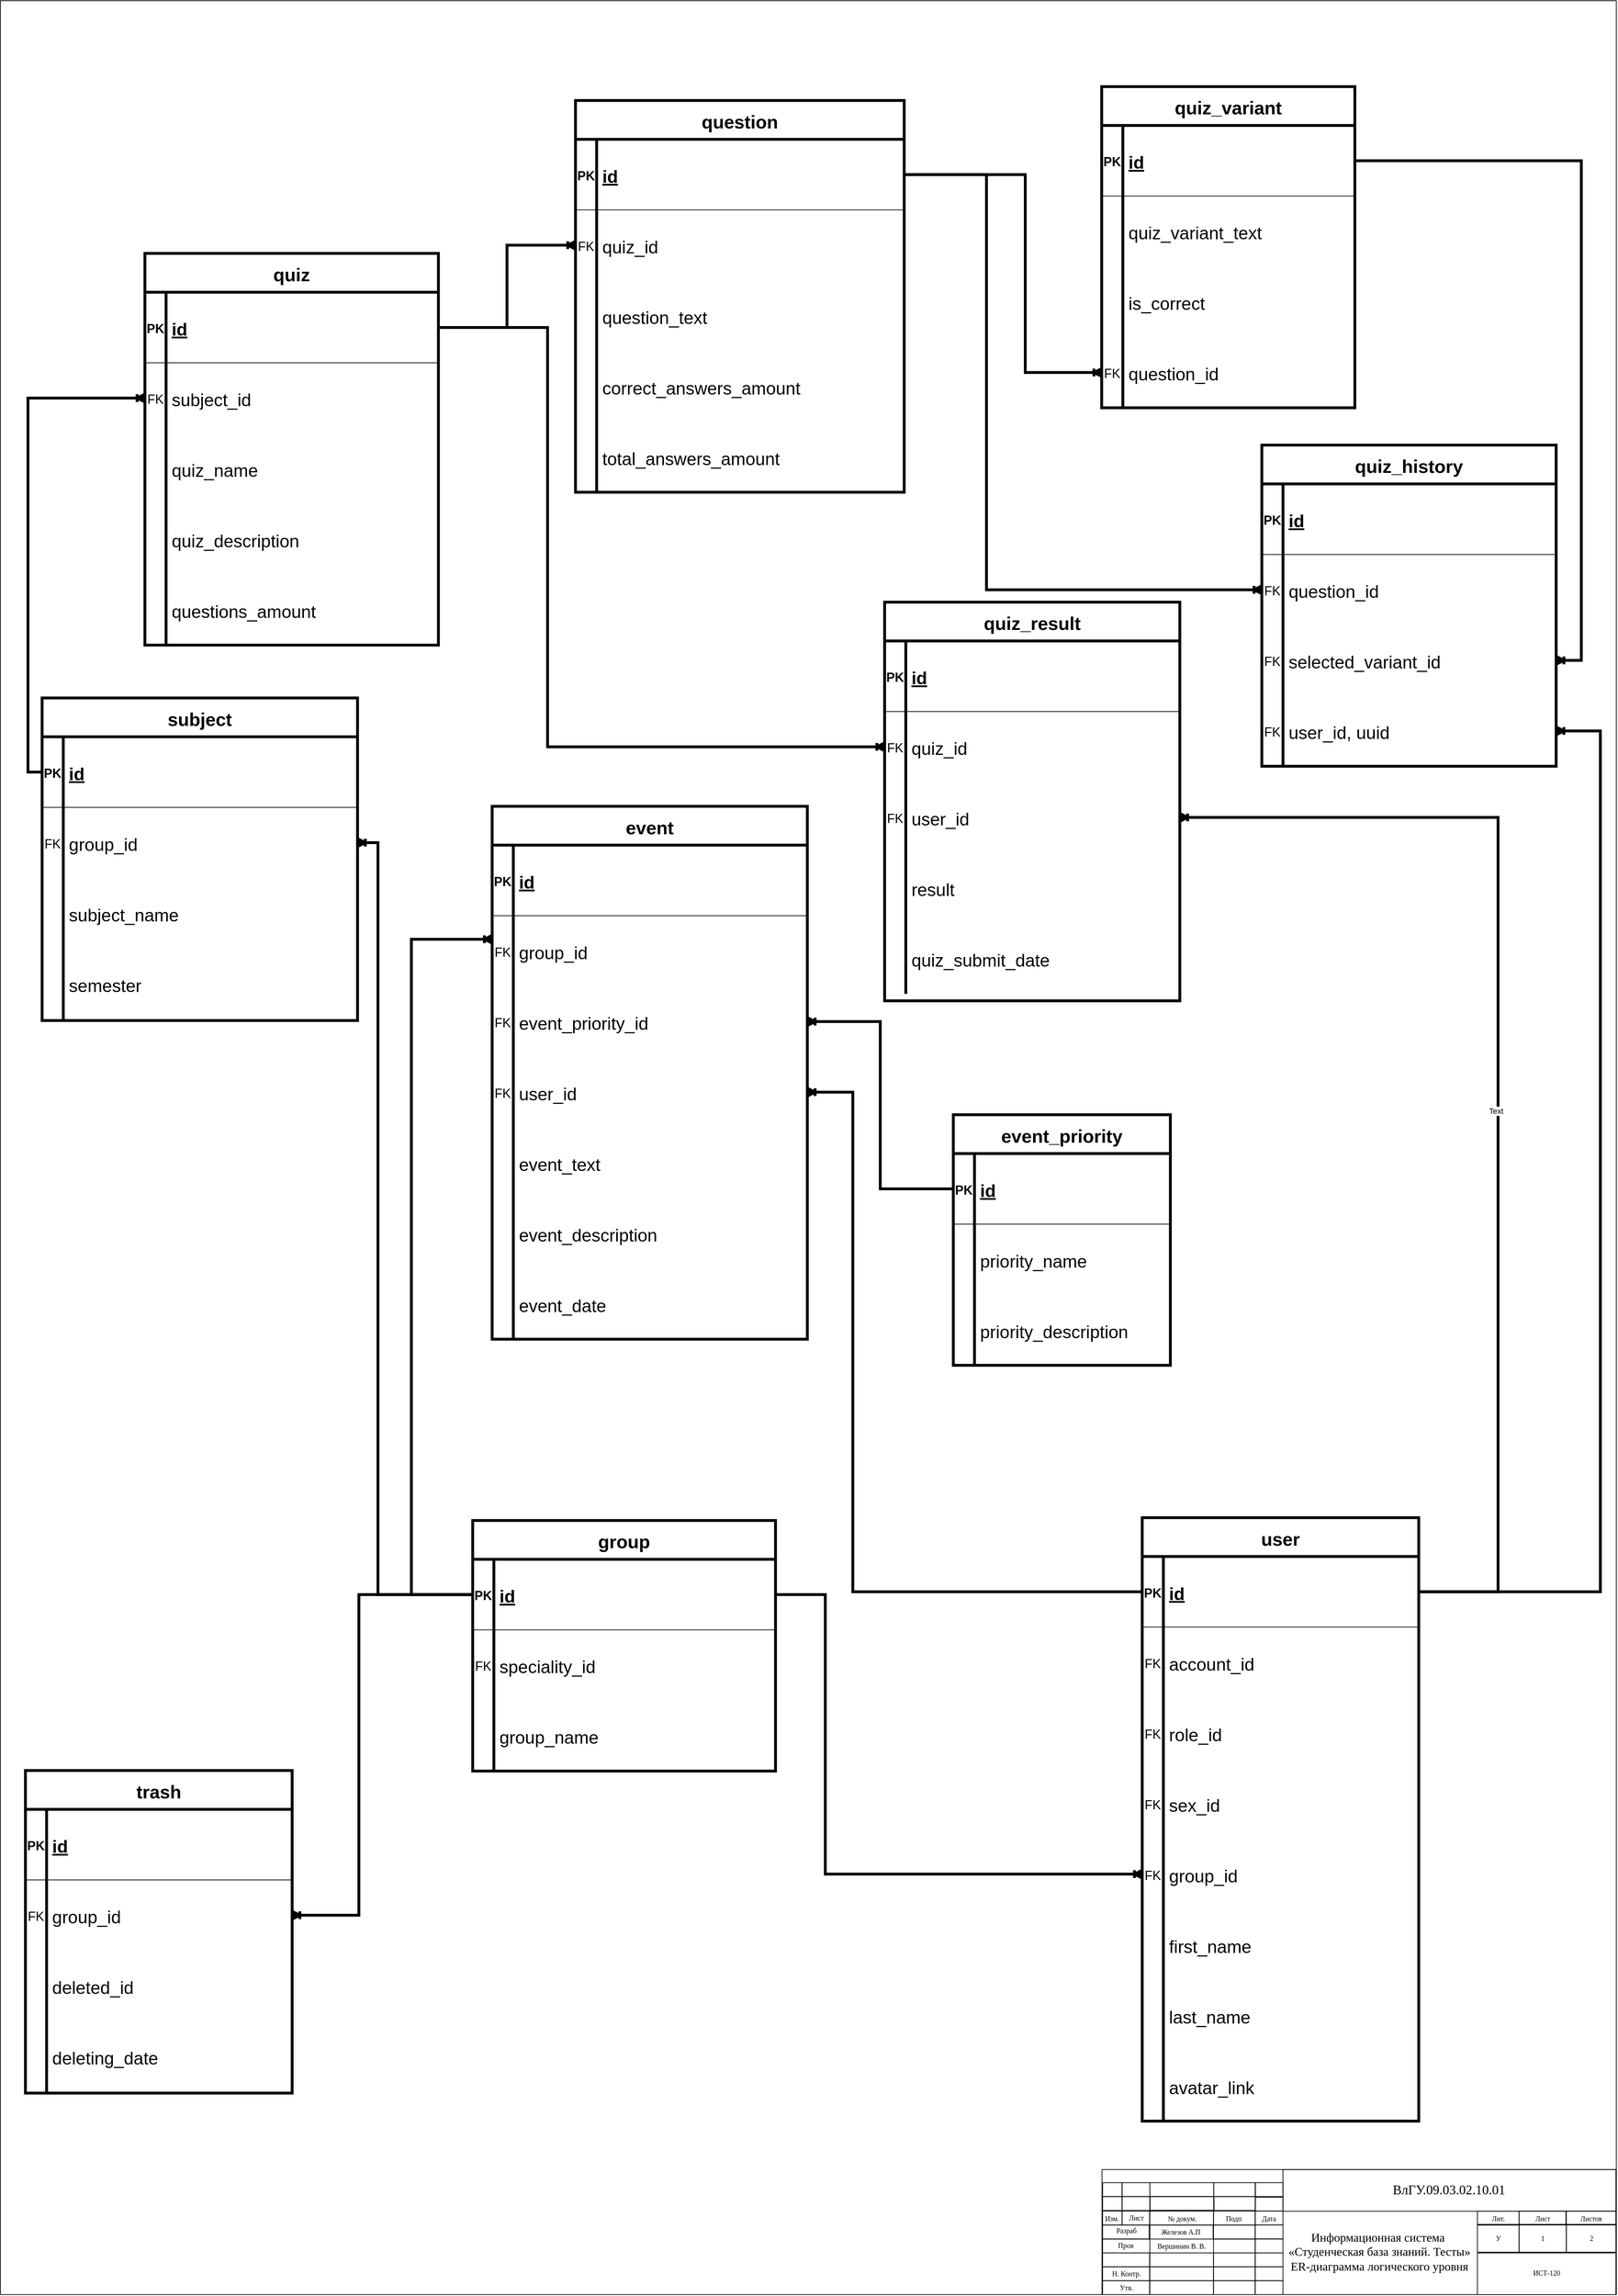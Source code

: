 <mxfile version="18.0.2" type="github">
  <diagram id="R2lEEEUBdFMjLlhIrx00" name="Page-1">
    <mxGraphModel dx="1354" dy="749" grid="1" gridSize="3.937" guides="1" tooltips="1" connect="1" arrows="1" fold="1" page="1" pageScale="1" pageWidth="2339" pageHeight="3300" math="0" shadow="0" extFonts="Permanent Marker^https://fonts.googleapis.com/css?family=Permanent+Marker">
      <root>
        <mxCell id="0" />
        <mxCell id="1" parent="0" />
        <mxCell id="hRsAympE7n8ipThZUoXn-5" value="" style="group" parent="1" vertex="1" connectable="0">
          <mxGeometry x="23.62" y="20" width="2290.006" height="3250.028" as="geometry" />
        </mxCell>
        <mxCell id="bOlvTl43doBLw3R69mOg-1" value="" style="rounded=0;whiteSpace=wrap;html=1;fillColor=none;" parent="hRsAympE7n8ipThZUoXn-5" vertex="1">
          <mxGeometry width="2290" height="3250" as="geometry" />
        </mxCell>
        <mxCell id="bOlvTl43doBLw3R69mOg-2" value="" style="rounded=0;whiteSpace=wrap;html=1;fillColor=none;" parent="hRsAympE7n8ipThZUoXn-5" vertex="1">
          <mxGeometry x="1561.11" y="3072.86" width="728.35" height="177.165" as="geometry" />
        </mxCell>
        <mxCell id="UN5E2BRM_m0n_mUQd9ct-3" value="" style="rounded=0;whiteSpace=wrap;html=1;fillColor=none;" parent="hRsAympE7n8ipThZUoXn-5" vertex="1">
          <mxGeometry x="1562.01" y="3111.16" width="27.559" height="19.685" as="geometry" />
        </mxCell>
        <mxCell id="UN5E2BRM_m0n_mUQd9ct-4" value="" style="rounded=0;whiteSpace=wrap;html=1;fillColor=none;" parent="hRsAympE7n8ipThZUoXn-5" vertex="1">
          <mxGeometry x="1562.0" y="3131.67" width="27.559" height="19.685" as="geometry" />
        </mxCell>
        <mxCell id="UN5E2BRM_m0n_mUQd9ct-5" value="" style="rounded=0;whiteSpace=wrap;html=1;fillColor=none;" parent="hRsAympE7n8ipThZUoXn-5" vertex="1">
          <mxGeometry x="1562.01" y="3091.47" width="27.559" height="19.685" as="geometry" />
        </mxCell>
        <mxCell id="UN5E2BRM_m0n_mUQd9ct-9" value="" style="rounded=0;whiteSpace=wrap;html=1;fillColor=none;" parent="hRsAympE7n8ipThZUoXn-5" vertex="1">
          <mxGeometry x="1589.57" y="3111.16" width="39.37" height="19.685" as="geometry" />
        </mxCell>
        <mxCell id="UN5E2BRM_m0n_mUQd9ct-10" value="" style="rounded=0;whiteSpace=wrap;html=1;fillColor=none;" parent="hRsAympE7n8ipThZUoXn-5" vertex="1">
          <mxGeometry x="1589.56" y="3131.67" width="39.37" height="19.685" as="geometry" />
        </mxCell>
        <mxCell id="UN5E2BRM_m0n_mUQd9ct-11" value="" style="rounded=0;whiteSpace=wrap;html=1;fillColor=none;" parent="hRsAympE7n8ipThZUoXn-5" vertex="1">
          <mxGeometry x="1589.57" y="3091.47" width="39.37" height="19.685" as="geometry" />
        </mxCell>
        <mxCell id="UN5E2BRM_m0n_mUQd9ct-14" value="" style="rounded=0;whiteSpace=wrap;html=1;fillColor=none;" parent="hRsAympE7n8ipThZUoXn-5" vertex="1">
          <mxGeometry x="1628.94" y="3111.16" width="90.551" height="19.685" as="geometry" />
        </mxCell>
        <mxCell id="UN5E2BRM_m0n_mUQd9ct-15" value="" style="rounded=0;whiteSpace=wrap;html=1;fillColor=none;" parent="hRsAympE7n8ipThZUoXn-5" vertex="1">
          <mxGeometry x="1629.28" y="3110.94" width="90.551" height="19.685" as="geometry" />
        </mxCell>
        <mxCell id="UN5E2BRM_m0n_mUQd9ct-16" value="" style="rounded=0;whiteSpace=wrap;html=1;fillColor=none;" parent="hRsAympE7n8ipThZUoXn-5" vertex="1">
          <mxGeometry x="1628.94" y="3091.47" width="90.551" height="19.685" as="geometry" />
        </mxCell>
        <mxCell id="UN5E2BRM_m0n_mUQd9ct-19" value="" style="rounded=0;whiteSpace=wrap;html=1;fillColor=none;" parent="hRsAympE7n8ipThZUoXn-5" vertex="1">
          <mxGeometry x="1719.49" y="3111.16" width="59.055" height="19.685" as="geometry" />
        </mxCell>
        <mxCell id="UN5E2BRM_m0n_mUQd9ct-20" value="" style="rounded=0;whiteSpace=wrap;html=1;fillColor=none;" parent="hRsAympE7n8ipThZUoXn-5" vertex="1">
          <mxGeometry x="1719.14" y="3131.67" width="59.055" height="19.685" as="geometry" />
        </mxCell>
        <mxCell id="UN5E2BRM_m0n_mUQd9ct-21" value="" style="rounded=0;whiteSpace=wrap;html=1;fillColor=none;" parent="hRsAympE7n8ipThZUoXn-5" vertex="1">
          <mxGeometry x="1719.49" y="3091.47" width="59.055" height="19.685" as="geometry" />
        </mxCell>
        <mxCell id="UN5E2BRM_m0n_mUQd9ct-24" value="" style="rounded=0;whiteSpace=wrap;html=1;fillColor=none;" parent="hRsAympE7n8ipThZUoXn-5" vertex="1">
          <mxGeometry x="1778.21" y="3112" width="39.37" height="19.685" as="geometry" />
        </mxCell>
        <mxCell id="UN5E2BRM_m0n_mUQd9ct-25" value="" style="rounded=0;whiteSpace=wrap;html=1;fillColor=none;" parent="hRsAympE7n8ipThZUoXn-5" vertex="1">
          <mxGeometry x="1778.2" y="3131.67" width="39.37" height="19.685" as="geometry" />
        </mxCell>
        <mxCell id="UN5E2BRM_m0n_mUQd9ct-26" value="" style="rounded=0;whiteSpace=wrap;html=1;fillColor=none;" parent="hRsAympE7n8ipThZUoXn-5" vertex="1">
          <mxGeometry x="1778.19" y="3091.47" width="39.37" height="19.685" as="geometry" />
        </mxCell>
        <mxCell id="UN5E2BRM_m0n_mUQd9ct-27" value="" style="rounded=0;whiteSpace=wrap;html=1;fillColor=none;" parent="hRsAympE7n8ipThZUoXn-5" vertex="1">
          <mxGeometry x="1817.56" y="3072.86" width="472.43" height="59.055" as="geometry" />
        </mxCell>
        <mxCell id="UN5E2BRM_m0n_mUQd9ct-28" value="Изм." style="text;html=1;strokeColor=none;fillColor=none;align=center;verticalAlign=middle;whiteSpace=wrap;rounded=0;fontFamily=Times New Roman;fontSize=10;" parent="hRsAympE7n8ipThZUoXn-5" vertex="1">
          <mxGeometry x="1561.11" y="3131.66" width="27.559" height="19.685" as="geometry" />
        </mxCell>
        <mxCell id="UN5E2BRM_m0n_mUQd9ct-29" value="Лист" style="text;html=1;strokeColor=none;fillColor=none;align=center;verticalAlign=middle;whiteSpace=wrap;rounded=0;fontFamily=Times New Roman;fontSize=10;" parent="hRsAympE7n8ipThZUoXn-5" vertex="1">
          <mxGeometry x="1589.91" y="3130.85" width="39.37" height="19.685" as="geometry" />
        </mxCell>
        <mxCell id="UN5E2BRM_m0n_mUQd9ct-30" value="№ докум." style="text;html=1;strokeColor=none;fillColor=none;align=center;verticalAlign=middle;whiteSpace=wrap;rounded=0;fontFamily=Times New Roman;fontSize=10;" parent="hRsAympE7n8ipThZUoXn-5" vertex="1">
          <mxGeometry x="1629.28" y="3131.66" width="90.551" height="19.68" as="geometry" />
        </mxCell>
        <mxCell id="UN5E2BRM_m0n_mUQd9ct-31" value="Подп" style="text;html=1;strokeColor=none;fillColor=none;align=center;verticalAlign=middle;whiteSpace=wrap;rounded=0;fontFamily=Times New Roman;fontSize=10;" parent="hRsAympE7n8ipThZUoXn-5" vertex="1">
          <mxGeometry x="1718.59" y="3131.93" width="59.055" height="19.68" as="geometry" />
        </mxCell>
        <mxCell id="UN5E2BRM_m0n_mUQd9ct-32" value="Дата" style="text;html=1;strokeColor=none;fillColor=none;align=center;verticalAlign=middle;whiteSpace=wrap;rounded=0;fontFamily=Times New Roman;fontSize=10;" parent="hRsAympE7n8ipThZUoXn-5" vertex="1">
          <mxGeometry x="1778.19" y="3131.93" width="39.37" height="19.685" as="geometry" />
        </mxCell>
        <mxCell id="UN5E2BRM_m0n_mUQd9ct-34" value="" style="rounded=0;whiteSpace=wrap;html=1;fillColor=none;" parent="hRsAympE7n8ipThZUoXn-5" vertex="1">
          <mxGeometry x="1562" y="3151.6" width="66.929" height="19.68" as="geometry" />
        </mxCell>
        <mxCell id="UN5E2BRM_m0n_mUQd9ct-35" value="" style="rounded=0;whiteSpace=wrap;html=1;fillColor=none;" parent="hRsAympE7n8ipThZUoXn-5" vertex="1">
          <mxGeometry x="1562" y="3171.28" width="66.929" height="19.68" as="geometry" />
        </mxCell>
        <mxCell id="UN5E2BRM_m0n_mUQd9ct-36" value="" style="rounded=0;whiteSpace=wrap;html=1;fillColor=none;" parent="hRsAympE7n8ipThZUoXn-5" vertex="1">
          <mxGeometry x="1562" y="3190.96" width="66.929" height="19.68" as="geometry" />
        </mxCell>
        <mxCell id="UN5E2BRM_m0n_mUQd9ct-37" value="" style="rounded=0;whiteSpace=wrap;html=1;fillColor=none;" parent="hRsAympE7n8ipThZUoXn-5" vertex="1">
          <mxGeometry x="1562" y="3210.64" width="66.929" height="19.68" as="geometry" />
        </mxCell>
        <mxCell id="UN5E2BRM_m0n_mUQd9ct-38" value="" style="rounded=0;whiteSpace=wrap;html=1;fillColor=none;" parent="hRsAympE7n8ipThZUoXn-5" vertex="1">
          <mxGeometry x="1562" y="3230.32" width="66.929" height="19.68" as="geometry" />
        </mxCell>
        <mxCell id="UN5E2BRM_m0n_mUQd9ct-39" value="" style="rounded=0;whiteSpace=wrap;html=1;fillColor=none;" parent="hRsAympE7n8ipThZUoXn-5" vertex="1">
          <mxGeometry x="1628.6" y="3131.67" width="90.551" height="19.68" as="geometry" />
        </mxCell>
        <mxCell id="UN5E2BRM_m0n_mUQd9ct-42" value="" style="rounded=0;whiteSpace=wrap;html=1;fillColor=none;" parent="hRsAympE7n8ipThZUoXn-5" vertex="1">
          <mxGeometry x="1628.59" y="3190.96" width="90.551" height="19.68" as="geometry" />
        </mxCell>
        <mxCell id="UN5E2BRM_m0n_mUQd9ct-43" value="" style="rounded=0;whiteSpace=wrap;html=1;fillColor=none;" parent="hRsAympE7n8ipThZUoXn-5" vertex="1">
          <mxGeometry x="1628.59" y="3210.64" width="90.551" height="19.68" as="geometry" />
        </mxCell>
        <mxCell id="UN5E2BRM_m0n_mUQd9ct-44" value="" style="rounded=0;whiteSpace=wrap;html=1;fillColor=none;" parent="hRsAympE7n8ipThZUoXn-5" vertex="1">
          <mxGeometry x="1628.59" y="3230.32" width="90.551" height="19.68" as="geometry" />
        </mxCell>
        <mxCell id="UN5E2BRM_m0n_mUQd9ct-45" value="" style="rounded=0;whiteSpace=wrap;html=1;fillColor=none;" parent="hRsAympE7n8ipThZUoXn-5" vertex="1">
          <mxGeometry x="1719.15" y="3151.61" width="59.055" height="19.68" as="geometry" />
        </mxCell>
        <mxCell id="UN5E2BRM_m0n_mUQd9ct-46" value="" style="rounded=0;whiteSpace=wrap;html=1;fillColor=none;" parent="hRsAympE7n8ipThZUoXn-5" vertex="1">
          <mxGeometry x="1719.14" y="3171.28" width="59.055" height="19.68" as="geometry" />
        </mxCell>
        <mxCell id="UN5E2BRM_m0n_mUQd9ct-48" value="" style="rounded=0;whiteSpace=wrap;html=1;fillColor=none;" parent="hRsAympE7n8ipThZUoXn-5" vertex="1">
          <mxGeometry x="1719.14" y="3190.96" width="59.055" height="19.68" as="geometry" />
        </mxCell>
        <mxCell id="UN5E2BRM_m0n_mUQd9ct-49" value="" style="rounded=0;whiteSpace=wrap;html=1;fillColor=none;" parent="hRsAympE7n8ipThZUoXn-5" vertex="1">
          <mxGeometry x="1719.14" y="3210.64" width="59.055" height="19.68" as="geometry" />
        </mxCell>
        <mxCell id="UN5E2BRM_m0n_mUQd9ct-50" value="" style="rounded=0;whiteSpace=wrap;html=1;fillColor=none;" parent="hRsAympE7n8ipThZUoXn-5" vertex="1">
          <mxGeometry x="1719.14" y="3230.32" width="59.055" height="19.68" as="geometry" />
        </mxCell>
        <mxCell id="UN5E2BRM_m0n_mUQd9ct-51" value="" style="rounded=0;whiteSpace=wrap;html=1;fillColor=none;" parent="hRsAympE7n8ipThZUoXn-5" vertex="1">
          <mxGeometry x="1778.19" y="3151.35" width="39.37" height="19.68" as="geometry" />
        </mxCell>
        <mxCell id="UN5E2BRM_m0n_mUQd9ct-52" value="" style="rounded=0;whiteSpace=wrap;html=1;fillColor=none;" parent="hRsAympE7n8ipThZUoXn-5" vertex="1">
          <mxGeometry x="1778.2" y="3171.28" width="39.37" height="19.68" as="geometry" />
        </mxCell>
        <mxCell id="UN5E2BRM_m0n_mUQd9ct-54" value="" style="rounded=0;whiteSpace=wrap;html=1;fillColor=none;" parent="hRsAympE7n8ipThZUoXn-5" vertex="1">
          <mxGeometry x="1778.2" y="3190.96" width="39.37" height="19.68" as="geometry" />
        </mxCell>
        <mxCell id="UN5E2BRM_m0n_mUQd9ct-55" value="" style="rounded=0;whiteSpace=wrap;html=1;fillColor=none;" parent="hRsAympE7n8ipThZUoXn-5" vertex="1">
          <mxGeometry x="1778.2" y="3210.64" width="39.37" height="19.68" as="geometry" />
        </mxCell>
        <mxCell id="UN5E2BRM_m0n_mUQd9ct-56" value="" style="rounded=0;whiteSpace=wrap;html=1;fillColor=none;" parent="hRsAympE7n8ipThZUoXn-5" vertex="1">
          <mxGeometry x="1778.2" y="3230.32" width="39.37" height="19.68" as="geometry" />
        </mxCell>
        <mxCell id="UN5E2BRM_m0n_mUQd9ct-58" value="" style="rounded=0;whiteSpace=wrap;html=1;fontFamily=Times New Roman;fontSize=10;fillColor=none;" parent="hRsAympE7n8ipThZUoXn-5" vertex="1">
          <mxGeometry x="2218.59" y="3131.68" width="70.866" height="19.685" as="geometry" />
        </mxCell>
        <mxCell id="UN5E2BRM_m0n_mUQd9ct-59" value="2" style="rounded=0;whiteSpace=wrap;html=1;fontFamily=Times New Roman;fontSize=10;fillColor=none;" parent="hRsAympE7n8ipThZUoXn-5" vertex="1">
          <mxGeometry x="2219.14" y="3150.53" width="70.866" height="39.37" as="geometry" />
        </mxCell>
        <mxCell id="UN5E2BRM_m0n_mUQd9ct-65" value="" style="rounded=0;whiteSpace=wrap;html=1;fontFamily=Times New Roman;fontSize=10;fillColor=none;" parent="hRsAympE7n8ipThZUoXn-5" vertex="1">
          <mxGeometry x="2152.23" y="3131.68" width="66.929" height="19.685" as="geometry" />
        </mxCell>
        <mxCell id="UN5E2BRM_m0n_mUQd9ct-66" value="1" style="rounded=0;whiteSpace=wrap;html=1;fontFamily=Times New Roman;fontSize=10;fillColor=none;" parent="hRsAympE7n8ipThZUoXn-5" vertex="1">
          <mxGeometry x="2152.21" y="3150.53" width="66.929" height="39.37" as="geometry" />
        </mxCell>
        <mxCell id="UN5E2BRM_m0n_mUQd9ct-68" value="" style="rounded=0;whiteSpace=wrap;html=1;fontFamily=Times New Roman;fontSize=10;fillColor=none;" parent="hRsAympE7n8ipThZUoXn-5" vertex="1">
          <mxGeometry x="2093.18" y="3131.92" width="59.055" height="19.685" as="geometry" />
        </mxCell>
        <mxCell id="UN5E2BRM_m0n_mUQd9ct-69" value="У" style="rounded=0;whiteSpace=wrap;html=1;fontFamily=Times New Roman;fontSize=10;fillColor=none;" parent="hRsAympE7n8ipThZUoXn-5" vertex="1">
          <mxGeometry x="2093.16" y="3150.53" width="59.05" height="39.37" as="geometry" />
        </mxCell>
        <mxCell id="UN5E2BRM_m0n_mUQd9ct-71" value="" style="rounded=0;whiteSpace=wrap;html=1;fontFamily=Times New Roman;fontSize=10;fillColor=none;" parent="hRsAympE7n8ipThZUoXn-5" vertex="1">
          <mxGeometry x="2093.14" y="3190.97" width="196.85" height="59.055" as="geometry" />
        </mxCell>
        <mxCell id="UN5E2BRM_m0n_mUQd9ct-72" value="Разраб" style="text;html=1;strokeColor=none;fillColor=none;align=center;verticalAlign=middle;whiteSpace=wrap;rounded=0;fontFamily=Times New Roman;fontSize=10;" parent="hRsAympE7n8ipThZUoXn-5" vertex="1">
          <mxGeometry x="1562.35" y="3149.47" width="66.929" height="19.68" as="geometry" />
        </mxCell>
        <mxCell id="UN5E2BRM_m0n_mUQd9ct-73" value="Пров" style="text;html=1;strokeColor=none;fillColor=none;align=center;verticalAlign=middle;whiteSpace=wrap;rounded=0;fontFamily=Times New Roman;fontSize=10;" parent="hRsAympE7n8ipThZUoXn-5" vertex="1">
          <mxGeometry x="1561.107" y="3170.217" width="66.929" height="19.68" as="geometry" />
        </mxCell>
        <mxCell id="UN5E2BRM_m0n_mUQd9ct-75" value="Н. Контр." style="text;html=1;strokeColor=none;fillColor=none;align=center;verticalAlign=middle;whiteSpace=wrap;rounded=0;fontFamily=Times New Roman;fontSize=10;" parent="hRsAympE7n8ipThZUoXn-5" vertex="1">
          <mxGeometry x="1562.001" y="3210.641" width="66.929" height="19.68" as="geometry" />
        </mxCell>
        <mxCell id="UN5E2BRM_m0n_mUQd9ct-76" value="Утв." style="text;html=1;strokeColor=none;fillColor=none;align=center;verticalAlign=middle;whiteSpace=wrap;rounded=0;fontFamily=Times New Roman;fontSize=10;" parent="hRsAympE7n8ipThZUoXn-5" vertex="1">
          <mxGeometry x="1562.008" y="3230.348" width="66.929" height="19.68" as="geometry" />
        </mxCell>
        <mxCell id="UN5E2BRM_m0n_mUQd9ct-77" value="Лит." style="text;html=1;strokeColor=none;fillColor=none;align=center;verticalAlign=middle;whiteSpace=wrap;rounded=0;fontFamily=Times New Roman;fontSize=10;" parent="hRsAympE7n8ipThZUoXn-5" vertex="1">
          <mxGeometry x="2093.18" y="3131.93" width="59.055" height="19.68" as="geometry" />
        </mxCell>
        <mxCell id="UN5E2BRM_m0n_mUQd9ct-78" value="Лист" style="text;html=1;strokeColor=none;fillColor=none;align=center;verticalAlign=middle;whiteSpace=wrap;rounded=0;fontFamily=Times New Roman;fontSize=10;" parent="hRsAympE7n8ipThZUoXn-5" vertex="1">
          <mxGeometry x="2152.232" y="3131.682" width="66.929" height="19.68" as="geometry" />
        </mxCell>
        <mxCell id="UN5E2BRM_m0n_mUQd9ct-79" value="Листов" style="text;html=1;strokeColor=none;fillColor=none;align=center;verticalAlign=middle;whiteSpace=wrap;rounded=0;fontFamily=Times New Roman;fontSize=10;" parent="hRsAympE7n8ipThZUoXn-5" vertex="1">
          <mxGeometry x="2219.16" y="3131.68" width="69.75" height="19.68" as="geometry" />
        </mxCell>
        <mxCell id="UN5E2BRM_m0n_mUQd9ct-80" value="" style="rounded=0;whiteSpace=wrap;html=1;fillColor=none;" parent="hRsAympE7n8ipThZUoXn-5" vertex="1">
          <mxGeometry x="1628.04" y="3151.61" width="90.551" height="19.685" as="geometry" />
        </mxCell>
        <mxCell id="UN5E2BRM_m0n_mUQd9ct-81" value="Вершинин В. В." style="text;html=1;strokeColor=none;fillColor=none;align=center;verticalAlign=middle;whiteSpace=wrap;rounded=0;fontFamily=Times New Roman;fontSize=10;" parent="hRsAympE7n8ipThZUoXn-5" vertex="1">
          <mxGeometry x="1629.28" y="3171.03" width="88.74" height="19.68" as="geometry" />
        </mxCell>
        <mxCell id="UN5E2BRM_m0n_mUQd9ct-82" value="Железов А.П" style="text;html=1;strokeColor=none;fillColor=none;align=center;verticalAlign=middle;whiteSpace=wrap;rounded=0;fontFamily=Times New Roman;fontSize=10;" parent="hRsAympE7n8ipThZUoXn-5" vertex="1">
          <mxGeometry x="1628.597" y="3151.337" width="88.74" height="19.68" as="geometry" />
        </mxCell>
        <mxCell id="UN5E2BRM_m0n_mUQd9ct-83" value="&lt;span style=&quot;font-size: 14.0pt ; line-height: 150% ; font-family: &amp;quot;times new roman&amp;quot; , serif&quot;&gt;ВлГУ.09.03.02.10.01&lt;/span&gt;" style="text;html=1;strokeColor=none;fillColor=none;align=center;verticalAlign=middle;whiteSpace=wrap;rounded=0;fontFamily=Times New Roman;fontSize=10;" parent="hRsAympE7n8ipThZUoXn-5" vertex="1">
          <mxGeometry x="1817.56" y="3072.86" width="471.33" height="56.74" as="geometry" />
        </mxCell>
        <mxCell id="UN5E2BRM_m0n_mUQd9ct-84" value="ИСТ-120" style="text;html=1;strokeColor=none;fillColor=none;align=center;verticalAlign=middle;whiteSpace=wrap;rounded=0;fontFamily=Times New Roman;fontSize=10;" parent="hRsAympE7n8ipThZUoXn-5" vertex="1">
          <mxGeometry x="2093.18" y="3189.9" width="195.71" height="57.81" as="geometry" />
        </mxCell>
        <mxCell id="UN5E2BRM_m0n_mUQd9ct-85" value="&lt;div style=&quot;&quot;&gt;&lt;span style=&quot;font-size: 17px; background-color: initial;&quot;&gt;Информационная система&amp;nbsp; «&lt;/span&gt;&lt;span style=&quot;background-color: initial; font-size: 17px; text-align: left;&quot;&gt;Студенческая база знаний. Тесты»&lt;/span&gt;&lt;/div&gt;&lt;font style=&quot;font-size: 17px&quot;&gt;ER-диаграмма логического уровня&lt;br&gt;&lt;/font&gt;" style="text;html=1;strokeColor=none;fillColor=none;align=center;verticalAlign=middle;whiteSpace=wrap;rounded=0;fontFamily=Times New Roman;fontSize=10;" parent="hRsAympE7n8ipThZUoXn-5" vertex="1">
          <mxGeometry x="1817.58" y="3131.93" width="274.46" height="116.09" as="geometry" />
        </mxCell>
        <mxCell id="wQAFLfGIhW9gEui9MyVe-332" value="event_priority" style="shape=table;startSize=55;container=1;collapsible=1;childLayout=tableLayout;fixedRows=1;rowLines=0;fontStyle=1;align=center;resizeLast=1;fontSize=26;strokeWidth=4;" parent="hRsAympE7n8ipThZUoXn-5" vertex="1">
          <mxGeometry x="1350.39" y="1578.42" width="307.61" height="355" as="geometry">
            <mxRectangle x="1253.5" y="1413.07" width="204.724" height="35.433" as="alternateBounds" />
          </mxGeometry>
        </mxCell>
        <mxCell id="wQAFLfGIhW9gEui9MyVe-333" value="" style="shape=tableRow;horizontal=0;startSize=0;swimlaneHead=0;swimlaneBody=0;fillColor=none;collapsible=0;dropTarget=0;points=[[0,0.5],[1,0.5]];portConstraint=eastwest;top=0;left=0;right=0;bottom=1;" parent="wQAFLfGIhW9gEui9MyVe-332" vertex="1">
          <mxGeometry y="55" width="307.61" height="100" as="geometry" />
        </mxCell>
        <mxCell id="wQAFLfGIhW9gEui9MyVe-334" value="PK" style="shape=partialRectangle;connectable=0;fillColor=none;top=0;left=0;bottom=0;right=0;fontStyle=1;overflow=hidden;fontSize=18;" parent="wQAFLfGIhW9gEui9MyVe-333" vertex="1">
          <mxGeometry width="30" height="100" as="geometry">
            <mxRectangle width="30" height="100" as="alternateBounds" />
          </mxGeometry>
        </mxCell>
        <mxCell id="wQAFLfGIhW9gEui9MyVe-335" value="id" style="shape=partialRectangle;connectable=0;fillColor=none;top=0;left=0;bottom=0;right=0;align=left;spacingLeft=6;fontStyle=5;overflow=hidden;fontSize=25;" parent="wQAFLfGIhW9gEui9MyVe-333" vertex="1">
          <mxGeometry x="30" width="277.61" height="100" as="geometry">
            <mxRectangle width="277.61" height="100" as="alternateBounds" />
          </mxGeometry>
        </mxCell>
        <mxCell id="wQAFLfGIhW9gEui9MyVe-336" value="" style="shape=tableRow;horizontal=0;startSize=0;swimlaneHead=0;swimlaneBody=0;fillColor=none;collapsible=0;dropTarget=0;points=[[0,0.5],[1,0.5]];portConstraint=eastwest;top=0;left=0;right=0;bottom=0;" parent="wQAFLfGIhW9gEui9MyVe-332" vertex="1">
          <mxGeometry y="155" width="307.61" height="100" as="geometry" />
        </mxCell>
        <mxCell id="wQAFLfGIhW9gEui9MyVe-337" value="" style="shape=partialRectangle;connectable=0;fillColor=none;top=0;left=0;bottom=0;right=0;editable=1;overflow=hidden;" parent="wQAFLfGIhW9gEui9MyVe-336" vertex="1">
          <mxGeometry width="30" height="100" as="geometry">
            <mxRectangle width="30" height="100" as="alternateBounds" />
          </mxGeometry>
        </mxCell>
        <mxCell id="wQAFLfGIhW9gEui9MyVe-338" value="priority_name" style="shape=partialRectangle;connectable=0;fillColor=none;top=0;left=0;bottom=0;right=0;align=left;spacingLeft=6;overflow=hidden;fontSize=25;" parent="wQAFLfGIhW9gEui9MyVe-336" vertex="1">
          <mxGeometry x="30" width="277.61" height="100" as="geometry">
            <mxRectangle width="277.61" height="100" as="alternateBounds" />
          </mxGeometry>
        </mxCell>
        <mxCell id="wQAFLfGIhW9gEui9MyVe-339" value="" style="shape=tableRow;horizontal=0;startSize=0;swimlaneHead=0;swimlaneBody=0;fillColor=none;collapsible=0;dropTarget=0;points=[[0,0.5],[1,0.5]];portConstraint=eastwest;top=0;left=0;right=0;bottom=0;" parent="wQAFLfGIhW9gEui9MyVe-332" vertex="1">
          <mxGeometry y="255" width="307.61" height="100" as="geometry" />
        </mxCell>
        <mxCell id="wQAFLfGIhW9gEui9MyVe-340" value="" style="shape=partialRectangle;connectable=0;fillColor=none;top=0;left=0;bottom=0;right=0;editable=1;overflow=hidden;" parent="wQAFLfGIhW9gEui9MyVe-339" vertex="1">
          <mxGeometry width="30" height="100" as="geometry">
            <mxRectangle width="30" height="100" as="alternateBounds" />
          </mxGeometry>
        </mxCell>
        <mxCell id="wQAFLfGIhW9gEui9MyVe-341" value="priority_description" style="shape=partialRectangle;connectable=0;fillColor=none;top=0;left=0;bottom=0;right=0;align=left;spacingLeft=6;overflow=hidden;fontSize=25;" parent="wQAFLfGIhW9gEui9MyVe-339" vertex="1">
          <mxGeometry x="30" width="277.61" height="100" as="geometry">
            <mxRectangle width="277.61" height="100" as="alternateBounds" />
          </mxGeometry>
        </mxCell>
        <mxCell id="wQAFLfGIhW9gEui9MyVe-410" value="quiz_history" style="shape=table;startSize=55;container=1;collapsible=1;childLayout=tableLayout;fixedRows=1;rowLines=0;fontStyle=1;align=center;resizeLast=1;fontSize=26;strokeWidth=4;" parent="hRsAympE7n8ipThZUoXn-5" vertex="1">
          <mxGeometry x="1787.63" y="629.6" width="417.09" height="455" as="geometry" />
        </mxCell>
        <mxCell id="wQAFLfGIhW9gEui9MyVe-411" value="" style="shape=tableRow;horizontal=0;startSize=0;swimlaneHead=0;swimlaneBody=0;fillColor=none;collapsible=0;dropTarget=0;points=[[0,0.5],[1,0.5]];portConstraint=eastwest;top=0;left=0;right=0;bottom=1;" parent="wQAFLfGIhW9gEui9MyVe-410" vertex="1">
          <mxGeometry y="55" width="417.09" height="100" as="geometry" />
        </mxCell>
        <mxCell id="wQAFLfGIhW9gEui9MyVe-412" value="PK" style="shape=partialRectangle;connectable=0;fillColor=none;top=0;left=0;bottom=0;right=0;fontStyle=1;overflow=hidden;fontSize=18;" parent="wQAFLfGIhW9gEui9MyVe-411" vertex="1">
          <mxGeometry width="30" height="100" as="geometry">
            <mxRectangle width="30" height="100" as="alternateBounds" />
          </mxGeometry>
        </mxCell>
        <mxCell id="wQAFLfGIhW9gEui9MyVe-413" value="id" style="shape=partialRectangle;connectable=0;fillColor=none;top=0;left=0;bottom=0;right=0;align=left;spacingLeft=6;fontStyle=5;overflow=hidden;fontSize=25;" parent="wQAFLfGIhW9gEui9MyVe-411" vertex="1">
          <mxGeometry x="30" width="387.09" height="100" as="geometry">
            <mxRectangle width="387.09" height="100" as="alternateBounds" />
          </mxGeometry>
        </mxCell>
        <mxCell id="wQAFLfGIhW9gEui9MyVe-414" value="" style="shape=tableRow;horizontal=0;startSize=0;swimlaneHead=0;swimlaneBody=0;fillColor=none;collapsible=0;dropTarget=0;points=[[0,0.5],[1,0.5]];portConstraint=eastwest;top=0;left=0;right=0;bottom=0;" parent="wQAFLfGIhW9gEui9MyVe-410" vertex="1">
          <mxGeometry y="155" width="417.09" height="100" as="geometry" />
        </mxCell>
        <mxCell id="wQAFLfGIhW9gEui9MyVe-415" value="FK" style="shape=partialRectangle;connectable=0;fillColor=none;top=0;left=0;bottom=0;right=0;fontStyle=0;overflow=hidden;fontSize=18;" parent="wQAFLfGIhW9gEui9MyVe-414" vertex="1">
          <mxGeometry width="30" height="100" as="geometry">
            <mxRectangle width="30" height="100" as="alternateBounds" />
          </mxGeometry>
        </mxCell>
        <mxCell id="wQAFLfGIhW9gEui9MyVe-416" value="question_id" style="shape=partialRectangle;connectable=0;fillColor=none;top=0;left=0;bottom=0;right=0;align=left;spacingLeft=6;fontStyle=0;overflow=hidden;fontSize=25;" parent="wQAFLfGIhW9gEui9MyVe-414" vertex="1">
          <mxGeometry x="30" width="387.09" height="100" as="geometry">
            <mxRectangle width="387.09" height="100" as="alternateBounds" />
          </mxGeometry>
        </mxCell>
        <mxCell id="wQAFLfGIhW9gEui9MyVe-417" value="" style="shape=tableRow;horizontal=0;startSize=0;swimlaneHead=0;swimlaneBody=0;fillColor=none;collapsible=0;dropTarget=0;points=[[0,0.5],[1,0.5]];portConstraint=eastwest;top=0;left=0;right=0;bottom=0;" parent="wQAFLfGIhW9gEui9MyVe-410" vertex="1">
          <mxGeometry y="255" width="417.09" height="100" as="geometry" />
        </mxCell>
        <mxCell id="wQAFLfGIhW9gEui9MyVe-418" value="FK" style="shape=partialRectangle;connectable=0;fillColor=none;top=0;left=0;bottom=0;right=0;fontStyle=0;overflow=hidden;fontSize=18;" parent="wQAFLfGIhW9gEui9MyVe-417" vertex="1">
          <mxGeometry width="30" height="100" as="geometry">
            <mxRectangle width="30" height="100" as="alternateBounds" />
          </mxGeometry>
        </mxCell>
        <mxCell id="wQAFLfGIhW9gEui9MyVe-419" value="selected_variant_id" style="shape=partialRectangle;connectable=0;fillColor=none;top=0;left=0;bottom=0;right=0;align=left;spacingLeft=6;fontStyle=0;overflow=hidden;fontSize=25;" parent="wQAFLfGIhW9gEui9MyVe-417" vertex="1">
          <mxGeometry x="30" width="387.09" height="100" as="geometry">
            <mxRectangle width="387.09" height="100" as="alternateBounds" />
          </mxGeometry>
        </mxCell>
        <mxCell id="wQAFLfGIhW9gEui9MyVe-420" value="" style="shape=tableRow;horizontal=0;startSize=0;swimlaneHead=0;swimlaneBody=0;fillColor=none;collapsible=0;dropTarget=0;points=[[0,0.5],[1,0.5]];portConstraint=eastwest;top=0;left=0;right=0;bottom=0;" parent="wQAFLfGIhW9gEui9MyVe-410" vertex="1">
          <mxGeometry y="355" width="417.09" height="100" as="geometry" />
        </mxCell>
        <mxCell id="wQAFLfGIhW9gEui9MyVe-421" value="FK" style="shape=partialRectangle;connectable=0;fillColor=none;top=0;left=0;bottom=0;right=0;fontStyle=0;overflow=hidden;fontSize=18;" parent="wQAFLfGIhW9gEui9MyVe-420" vertex="1">
          <mxGeometry width="30" height="100" as="geometry">
            <mxRectangle width="30" height="100" as="alternateBounds" />
          </mxGeometry>
        </mxCell>
        <mxCell id="wQAFLfGIhW9gEui9MyVe-422" value="user_id, uuid" style="shape=partialRectangle;connectable=0;fillColor=none;top=0;left=0;bottom=0;right=0;align=left;spacingLeft=6;fontStyle=0;overflow=hidden;fontSize=25;" parent="wQAFLfGIhW9gEui9MyVe-420" vertex="1">
          <mxGeometry x="30" width="387.09" height="100" as="geometry">
            <mxRectangle width="387.09" height="100" as="alternateBounds" />
          </mxGeometry>
        </mxCell>
        <mxCell id="wQAFLfGIhW9gEui9MyVe-271" value="group" style="shape=table;startSize=55;container=1;collapsible=1;childLayout=tableLayout;fixedRows=1;rowLines=0;fontStyle=1;align=center;resizeLast=1;fontSize=26;shadow=0;strokeWidth=4;" parent="hRsAympE7n8ipThZUoXn-5" vertex="1">
          <mxGeometry x="669.29" y="2153.22" width="429.13" height="355" as="geometry" />
        </mxCell>
        <mxCell id="wQAFLfGIhW9gEui9MyVe-272" value="" style="shape=tableRow;horizontal=0;startSize=0;swimlaneHead=0;swimlaneBody=0;fillColor=none;collapsible=0;dropTarget=0;points=[[0,0.5],[1,0.5]];portConstraint=eastwest;top=0;left=0;right=0;bottom=1;" parent="wQAFLfGIhW9gEui9MyVe-271" vertex="1">
          <mxGeometry y="55" width="429.13" height="100" as="geometry" />
        </mxCell>
        <mxCell id="wQAFLfGIhW9gEui9MyVe-273" value="PK" style="shape=partialRectangle;connectable=0;fillColor=none;top=0;left=0;bottom=0;right=0;fontStyle=1;overflow=hidden;fontSize=18;" parent="wQAFLfGIhW9gEui9MyVe-272" vertex="1">
          <mxGeometry width="30" height="100" as="geometry">
            <mxRectangle width="30" height="100" as="alternateBounds" />
          </mxGeometry>
        </mxCell>
        <mxCell id="wQAFLfGIhW9gEui9MyVe-274" value="id" style="shape=partialRectangle;connectable=0;fillColor=none;top=0;left=0;bottom=0;right=0;align=left;spacingLeft=6;fontStyle=5;overflow=hidden;fontSize=25;" parent="wQAFLfGIhW9gEui9MyVe-272" vertex="1">
          <mxGeometry x="30" width="399.13" height="100" as="geometry">
            <mxRectangle width="399.13" height="100" as="alternateBounds" />
          </mxGeometry>
        </mxCell>
        <mxCell id="wQAFLfGIhW9gEui9MyVe-275" value="" style="shape=tableRow;horizontal=0;startSize=0;swimlaneHead=0;swimlaneBody=0;fillColor=none;collapsible=0;dropTarget=0;points=[[0,0.5],[1,0.5]];portConstraint=eastwest;top=0;left=0;right=0;bottom=0;" parent="wQAFLfGIhW9gEui9MyVe-271" vertex="1">
          <mxGeometry y="155" width="429.13" height="100" as="geometry" />
        </mxCell>
        <mxCell id="wQAFLfGIhW9gEui9MyVe-276" value="FK" style="shape=partialRectangle;connectable=0;fillColor=none;top=0;left=0;bottom=0;right=0;fontStyle=0;overflow=hidden;fontSize=18;" parent="wQAFLfGIhW9gEui9MyVe-275" vertex="1">
          <mxGeometry width="30" height="100" as="geometry">
            <mxRectangle width="30" height="100" as="alternateBounds" />
          </mxGeometry>
        </mxCell>
        <mxCell id="wQAFLfGIhW9gEui9MyVe-277" value="speciality_id" style="shape=partialRectangle;connectable=0;fillColor=none;top=0;left=0;bottom=0;right=0;align=left;spacingLeft=6;fontStyle=0;overflow=hidden;fontSize=25;" parent="wQAFLfGIhW9gEui9MyVe-275" vertex="1">
          <mxGeometry x="30" width="399.13" height="100" as="geometry">
            <mxRectangle width="399.13" height="100" as="alternateBounds" />
          </mxGeometry>
        </mxCell>
        <mxCell id="wQAFLfGIhW9gEui9MyVe-281" value="" style="shape=tableRow;horizontal=0;startSize=0;swimlaneHead=0;swimlaneBody=0;fillColor=none;collapsible=0;dropTarget=0;points=[[0,0.5],[1,0.5]];portConstraint=eastwest;top=0;left=0;right=0;bottom=0;" parent="wQAFLfGIhW9gEui9MyVe-271" vertex="1">
          <mxGeometry y="255" width="429.13" height="100" as="geometry" />
        </mxCell>
        <mxCell id="wQAFLfGIhW9gEui9MyVe-282" value="" style="shape=partialRectangle;connectable=0;fillColor=none;top=0;left=0;bottom=0;right=0;editable=1;overflow=hidden;" parent="wQAFLfGIhW9gEui9MyVe-281" vertex="1">
          <mxGeometry width="30" height="100" as="geometry">
            <mxRectangle width="30" height="100" as="alternateBounds" />
          </mxGeometry>
        </mxCell>
        <mxCell id="wQAFLfGIhW9gEui9MyVe-283" value="group_name" style="shape=partialRectangle;connectable=0;fillColor=none;top=0;left=0;bottom=0;right=0;align=left;spacingLeft=6;overflow=hidden;fontSize=25;" parent="wQAFLfGIhW9gEui9MyVe-281" vertex="1">
          <mxGeometry x="30" width="399.13" height="100" as="geometry">
            <mxRectangle width="399.13" height="100" as="alternateBounds" />
          </mxGeometry>
        </mxCell>
        <mxCell id="wQAFLfGIhW9gEui9MyVe-284" value="trash" style="shape=table;startSize=55;container=1;collapsible=1;childLayout=tableLayout;fixedRows=1;rowLines=0;fontStyle=1;align=center;resizeLast=1;fontSize=26;shadow=0;strokeWidth=4;" parent="hRsAympE7n8ipThZUoXn-5" vertex="1">
          <mxGeometry x="35.44" y="2507.55" width="377.95" height="457.01" as="geometry" />
        </mxCell>
        <mxCell id="wQAFLfGIhW9gEui9MyVe-285" value="" style="shape=tableRow;horizontal=0;startSize=0;swimlaneHead=0;swimlaneBody=0;fillColor=none;collapsible=0;dropTarget=0;points=[[0,0.5],[1,0.5]];portConstraint=eastwest;top=0;left=0;right=0;bottom=1;" parent="wQAFLfGIhW9gEui9MyVe-284" vertex="1">
          <mxGeometry y="55" width="377.95" height="100" as="geometry" />
        </mxCell>
        <mxCell id="wQAFLfGIhW9gEui9MyVe-286" value="PK" style="shape=partialRectangle;connectable=0;fillColor=none;top=0;left=0;bottom=0;right=0;fontStyle=1;overflow=hidden;fontSize=18;" parent="wQAFLfGIhW9gEui9MyVe-285" vertex="1">
          <mxGeometry width="30" height="100" as="geometry">
            <mxRectangle width="30" height="100" as="alternateBounds" />
          </mxGeometry>
        </mxCell>
        <mxCell id="wQAFLfGIhW9gEui9MyVe-287" value="id" style="shape=partialRectangle;connectable=0;fillColor=none;top=0;left=0;bottom=0;right=0;align=left;spacingLeft=6;fontStyle=5;overflow=hidden;fontSize=25;" parent="wQAFLfGIhW9gEui9MyVe-285" vertex="1">
          <mxGeometry x="30" width="347.95" height="100" as="geometry">
            <mxRectangle width="347.95" height="100" as="alternateBounds" />
          </mxGeometry>
        </mxCell>
        <mxCell id="wQAFLfGIhW9gEui9MyVe-288" value="" style="shape=tableRow;horizontal=0;startSize=0;swimlaneHead=0;swimlaneBody=0;fillColor=none;collapsible=0;dropTarget=0;points=[[0,0.5],[1,0.5]];portConstraint=eastwest;top=0;left=0;right=0;bottom=0;" parent="wQAFLfGIhW9gEui9MyVe-284" vertex="1">
          <mxGeometry y="155" width="377.95" height="100" as="geometry" />
        </mxCell>
        <mxCell id="wQAFLfGIhW9gEui9MyVe-289" value="FK" style="shape=partialRectangle;connectable=0;fillColor=none;top=0;left=0;bottom=0;right=0;fontStyle=0;overflow=hidden;fontSize=18;" parent="wQAFLfGIhW9gEui9MyVe-288" vertex="1">
          <mxGeometry width="30" height="100" as="geometry">
            <mxRectangle width="30" height="100" as="alternateBounds" />
          </mxGeometry>
        </mxCell>
        <mxCell id="wQAFLfGIhW9gEui9MyVe-290" value="group_id" style="shape=partialRectangle;connectable=0;fillColor=none;top=0;left=0;bottom=0;right=0;align=left;spacingLeft=6;fontStyle=0;overflow=hidden;fontSize=25;" parent="wQAFLfGIhW9gEui9MyVe-288" vertex="1">
          <mxGeometry x="30" width="347.95" height="100" as="geometry">
            <mxRectangle width="347.95" height="100" as="alternateBounds" />
          </mxGeometry>
        </mxCell>
        <mxCell id="wQAFLfGIhW9gEui9MyVe-291" value="" style="shape=tableRow;horizontal=0;startSize=0;swimlaneHead=0;swimlaneBody=0;fillColor=none;collapsible=0;dropTarget=0;points=[[0,0.5],[1,0.5]];portConstraint=eastwest;top=0;left=0;right=0;bottom=0;" parent="wQAFLfGIhW9gEui9MyVe-284" vertex="1">
          <mxGeometry y="255" width="377.95" height="100" as="geometry" />
        </mxCell>
        <mxCell id="wQAFLfGIhW9gEui9MyVe-292" value="" style="shape=partialRectangle;connectable=0;fillColor=none;top=0;left=0;bottom=0;right=0;editable=1;overflow=hidden;" parent="wQAFLfGIhW9gEui9MyVe-291" vertex="1">
          <mxGeometry width="30" height="100" as="geometry">
            <mxRectangle width="30" height="100" as="alternateBounds" />
          </mxGeometry>
        </mxCell>
        <mxCell id="wQAFLfGIhW9gEui9MyVe-293" value="deleted_id" style="shape=partialRectangle;connectable=0;fillColor=none;top=0;left=0;bottom=0;right=0;align=left;spacingLeft=6;overflow=hidden;fontSize=25;" parent="wQAFLfGIhW9gEui9MyVe-291" vertex="1">
          <mxGeometry x="30" width="347.95" height="100" as="geometry">
            <mxRectangle width="347.95" height="100" as="alternateBounds" />
          </mxGeometry>
        </mxCell>
        <mxCell id="wQAFLfGIhW9gEui9MyVe-294" value="" style="shape=tableRow;horizontal=0;startSize=0;swimlaneHead=0;swimlaneBody=0;fillColor=none;collapsible=0;dropTarget=0;points=[[0,0.5],[1,0.5]];portConstraint=eastwest;top=0;left=0;right=0;bottom=0;" parent="wQAFLfGIhW9gEui9MyVe-284" vertex="1">
          <mxGeometry y="355" width="377.95" height="100" as="geometry" />
        </mxCell>
        <mxCell id="wQAFLfGIhW9gEui9MyVe-295" value="" style="shape=partialRectangle;connectable=0;fillColor=none;top=0;left=0;bottom=0;right=0;editable=1;overflow=hidden;" parent="wQAFLfGIhW9gEui9MyVe-294" vertex="1">
          <mxGeometry width="30" height="100" as="geometry">
            <mxRectangle width="30" height="100" as="alternateBounds" />
          </mxGeometry>
        </mxCell>
        <mxCell id="wQAFLfGIhW9gEui9MyVe-296" value="deleting_date" style="shape=partialRectangle;connectable=0;fillColor=none;top=0;left=0;bottom=0;right=0;align=left;spacingLeft=6;overflow=hidden;fontSize=25;" parent="wQAFLfGIhW9gEui9MyVe-294" vertex="1">
          <mxGeometry x="30" width="347.95" height="100" as="geometry">
            <mxRectangle width="347.95" height="100" as="alternateBounds" />
          </mxGeometry>
        </mxCell>
        <mxCell id="wQAFLfGIhW9gEui9MyVe-451" value="" style="edgeStyle=elbowEdgeStyle;fontSize=12;html=1;endArrow=ERoneToMany;rounded=0;exitX=0;exitY=0.5;exitDx=0;exitDy=0;entryX=1;entryY=0.5;entryDx=0;entryDy=0;strokeWidth=4;" parent="hRsAympE7n8ipThZUoXn-5" source="wQAFLfGIhW9gEui9MyVe-272" target="wQAFLfGIhW9gEui9MyVe-288" edge="1">
          <mxGeometry width="100" height="100" relative="1" as="geometry">
            <mxPoint x="664.599" y="2291.474" as="sourcePoint" />
            <mxPoint x="798.342" y="2062.999" as="targetPoint" />
            <Array as="points">
              <mxPoint x="508" y="2433" />
              <mxPoint x="492" y="2137" />
            </Array>
          </mxGeometry>
        </mxCell>
        <mxCell id="wQAFLfGIhW9gEui9MyVe-226" value="quiz" style="shape=table;startSize=55;container=1;collapsible=1;childLayout=tableLayout;fixedRows=1;rowLines=0;fontStyle=1;align=center;resizeLast=1;fontSize=26;strokeWidth=4;" parent="hRsAympE7n8ipThZUoXn-5" vertex="1">
          <mxGeometry x="204.73" y="357.95" width="415.96" height="555" as="geometry" />
        </mxCell>
        <mxCell id="wQAFLfGIhW9gEui9MyVe-227" value="" style="shape=tableRow;horizontal=0;startSize=0;swimlaneHead=0;swimlaneBody=0;fillColor=none;collapsible=0;dropTarget=0;points=[[0,0.5],[1,0.5]];portConstraint=eastwest;top=0;left=0;right=0;bottom=1;" parent="wQAFLfGIhW9gEui9MyVe-226" vertex="1">
          <mxGeometry y="55" width="415.96" height="100" as="geometry" />
        </mxCell>
        <mxCell id="wQAFLfGIhW9gEui9MyVe-228" value="PK" style="shape=partialRectangle;connectable=0;fillColor=none;top=0;left=0;bottom=0;right=0;fontStyle=1;overflow=hidden;fontSize=18;" parent="wQAFLfGIhW9gEui9MyVe-227" vertex="1">
          <mxGeometry width="30" height="100" as="geometry">
            <mxRectangle width="30" height="100" as="alternateBounds" />
          </mxGeometry>
        </mxCell>
        <mxCell id="wQAFLfGIhW9gEui9MyVe-229" value="id" style="shape=partialRectangle;connectable=0;fillColor=none;top=0;left=0;bottom=0;right=0;align=left;spacingLeft=6;fontStyle=5;overflow=hidden;fontSize=25;" parent="wQAFLfGIhW9gEui9MyVe-227" vertex="1">
          <mxGeometry x="30" width="385.96" height="100" as="geometry">
            <mxRectangle width="385.96" height="100" as="alternateBounds" />
          </mxGeometry>
        </mxCell>
        <mxCell id="wQAFLfGIhW9gEui9MyVe-230" value="" style="shape=tableRow;horizontal=0;startSize=0;swimlaneHead=0;swimlaneBody=0;fillColor=none;collapsible=0;dropTarget=0;points=[[0,0.5],[1,0.5]];portConstraint=eastwest;top=0;left=0;right=0;bottom=0;" parent="wQAFLfGIhW9gEui9MyVe-226" vertex="1">
          <mxGeometry y="155" width="415.96" height="100" as="geometry" />
        </mxCell>
        <mxCell id="wQAFLfGIhW9gEui9MyVe-231" value="FK" style="shape=partialRectangle;connectable=0;fillColor=none;top=0;left=0;bottom=0;right=0;fontStyle=0;overflow=hidden;fontSize=18;" parent="wQAFLfGIhW9gEui9MyVe-230" vertex="1">
          <mxGeometry width="30" height="100" as="geometry">
            <mxRectangle width="30" height="100" as="alternateBounds" />
          </mxGeometry>
        </mxCell>
        <mxCell id="wQAFLfGIhW9gEui9MyVe-232" value="subject_id" style="shape=partialRectangle;connectable=0;fillColor=none;top=0;left=0;bottom=0;right=0;align=left;spacingLeft=6;fontStyle=0;overflow=hidden;fontSize=25;" parent="wQAFLfGIhW9gEui9MyVe-230" vertex="1">
          <mxGeometry x="30" width="385.96" height="100" as="geometry">
            <mxRectangle width="385.96" height="100" as="alternateBounds" />
          </mxGeometry>
        </mxCell>
        <mxCell id="wQAFLfGIhW9gEui9MyVe-233" value="" style="shape=tableRow;horizontal=0;startSize=0;swimlaneHead=0;swimlaneBody=0;fillColor=none;collapsible=0;dropTarget=0;points=[[0,0.5],[1,0.5]];portConstraint=eastwest;top=0;left=0;right=0;bottom=0;" parent="wQAFLfGIhW9gEui9MyVe-226" vertex="1">
          <mxGeometry y="255" width="415.96" height="100" as="geometry" />
        </mxCell>
        <mxCell id="wQAFLfGIhW9gEui9MyVe-234" value="" style="shape=partialRectangle;connectable=0;fillColor=none;top=0;left=0;bottom=0;right=0;editable=1;overflow=hidden;" parent="wQAFLfGIhW9gEui9MyVe-233" vertex="1">
          <mxGeometry width="30" height="100" as="geometry">
            <mxRectangle width="30" height="100" as="alternateBounds" />
          </mxGeometry>
        </mxCell>
        <mxCell id="wQAFLfGIhW9gEui9MyVe-235" value="quiz_name" style="shape=partialRectangle;connectable=0;fillColor=none;top=0;left=0;bottom=0;right=0;align=left;spacingLeft=6;overflow=hidden;fontSize=25;" parent="wQAFLfGIhW9gEui9MyVe-233" vertex="1">
          <mxGeometry x="30" width="385.96" height="100" as="geometry">
            <mxRectangle width="385.96" height="100" as="alternateBounds" />
          </mxGeometry>
        </mxCell>
        <mxCell id="wQAFLfGIhW9gEui9MyVe-236" value="" style="shape=tableRow;horizontal=0;startSize=0;swimlaneHead=0;swimlaneBody=0;fillColor=none;collapsible=0;dropTarget=0;points=[[0,0.5],[1,0.5]];portConstraint=eastwest;top=0;left=0;right=0;bottom=0;" parent="wQAFLfGIhW9gEui9MyVe-226" vertex="1">
          <mxGeometry y="355" width="415.96" height="100" as="geometry" />
        </mxCell>
        <mxCell id="wQAFLfGIhW9gEui9MyVe-237" value="" style="shape=partialRectangle;connectable=0;fillColor=none;top=0;left=0;bottom=0;right=0;editable=1;overflow=hidden;" parent="wQAFLfGIhW9gEui9MyVe-236" vertex="1">
          <mxGeometry width="30" height="100" as="geometry">
            <mxRectangle width="30" height="100" as="alternateBounds" />
          </mxGeometry>
        </mxCell>
        <mxCell id="wQAFLfGIhW9gEui9MyVe-238" value="quiz_description" style="shape=partialRectangle;connectable=0;fillColor=none;top=0;left=0;bottom=0;right=0;align=left;spacingLeft=6;overflow=hidden;fontSize=25;" parent="wQAFLfGIhW9gEui9MyVe-236" vertex="1">
          <mxGeometry x="30" width="385.96" height="100" as="geometry">
            <mxRectangle width="385.96" height="100" as="alternateBounds" />
          </mxGeometry>
        </mxCell>
        <mxCell id="wQAFLfGIhW9gEui9MyVe-239" value="" style="shape=tableRow;horizontal=0;startSize=0;swimlaneHead=0;swimlaneBody=0;fillColor=none;collapsible=0;dropTarget=0;points=[[0,0.5],[1,0.5]];portConstraint=eastwest;top=0;left=0;right=0;bottom=0;" parent="wQAFLfGIhW9gEui9MyVe-226" vertex="1">
          <mxGeometry y="455" width="415.96" height="100" as="geometry" />
        </mxCell>
        <mxCell id="wQAFLfGIhW9gEui9MyVe-240" value="" style="shape=partialRectangle;connectable=0;fillColor=none;top=0;left=0;bottom=0;right=0;editable=1;overflow=hidden;" parent="wQAFLfGIhW9gEui9MyVe-239" vertex="1">
          <mxGeometry width="30" height="100" as="geometry">
            <mxRectangle width="30" height="100" as="alternateBounds" />
          </mxGeometry>
        </mxCell>
        <mxCell id="wQAFLfGIhW9gEui9MyVe-241" value="questions_amount" style="shape=partialRectangle;connectable=0;fillColor=none;top=0;left=0;bottom=0;right=0;align=left;spacingLeft=6;overflow=hidden;fontSize=25;" parent="wQAFLfGIhW9gEui9MyVe-239" vertex="1">
          <mxGeometry x="30" width="385.96" height="100" as="geometry">
            <mxRectangle width="385.96" height="100" as="alternateBounds" />
          </mxGeometry>
        </mxCell>
        <mxCell id="wQAFLfGIhW9gEui9MyVe-255" value="question" style="shape=table;startSize=55;container=1;collapsible=1;childLayout=tableLayout;fixedRows=1;rowLines=0;fontStyle=1;align=center;resizeLast=1;fontSize=26;strokeWidth=4;" parent="hRsAympE7n8ipThZUoXn-5" vertex="1">
          <mxGeometry x="814.96" y="141.42" width="465.84" height="555" as="geometry" />
        </mxCell>
        <mxCell id="wQAFLfGIhW9gEui9MyVe-256" value="" style="shape=tableRow;horizontal=0;startSize=0;swimlaneHead=0;swimlaneBody=0;fillColor=none;collapsible=0;dropTarget=0;points=[[0,0.5],[1,0.5]];portConstraint=eastwest;top=0;left=0;right=0;bottom=1;" parent="wQAFLfGIhW9gEui9MyVe-255" vertex="1">
          <mxGeometry y="55" width="465.84" height="100" as="geometry" />
        </mxCell>
        <mxCell id="wQAFLfGIhW9gEui9MyVe-257" value="PK" style="shape=partialRectangle;connectable=0;fillColor=none;top=0;left=0;bottom=0;right=0;fontStyle=1;overflow=hidden;fontSize=18;" parent="wQAFLfGIhW9gEui9MyVe-256" vertex="1">
          <mxGeometry width="30" height="100" as="geometry">
            <mxRectangle width="30" height="100" as="alternateBounds" />
          </mxGeometry>
        </mxCell>
        <mxCell id="wQAFLfGIhW9gEui9MyVe-258" value="id" style="shape=partialRectangle;connectable=0;fillColor=none;top=0;left=0;bottom=0;right=0;align=left;spacingLeft=6;fontStyle=5;overflow=hidden;fontSize=25;" parent="wQAFLfGIhW9gEui9MyVe-256" vertex="1">
          <mxGeometry x="30" width="435.84" height="100" as="geometry">
            <mxRectangle width="435.84" height="100" as="alternateBounds" />
          </mxGeometry>
        </mxCell>
        <mxCell id="wQAFLfGIhW9gEui9MyVe-259" value="" style="shape=tableRow;horizontal=0;startSize=0;swimlaneHead=0;swimlaneBody=0;fillColor=none;collapsible=0;dropTarget=0;points=[[0,0.5],[1,0.5]];portConstraint=eastwest;top=0;left=0;right=0;bottom=0;" parent="wQAFLfGIhW9gEui9MyVe-255" vertex="1">
          <mxGeometry y="155" width="465.84" height="100" as="geometry" />
        </mxCell>
        <mxCell id="wQAFLfGIhW9gEui9MyVe-260" value="FK" style="shape=partialRectangle;connectable=0;fillColor=none;top=0;left=0;bottom=0;right=0;editable=1;overflow=hidden;fontSize=18;" parent="wQAFLfGIhW9gEui9MyVe-259" vertex="1">
          <mxGeometry width="30" height="100" as="geometry">
            <mxRectangle width="30" height="100" as="alternateBounds" />
          </mxGeometry>
        </mxCell>
        <mxCell id="wQAFLfGIhW9gEui9MyVe-261" value="quiz_id" style="shape=partialRectangle;connectable=0;fillColor=none;top=0;left=0;bottom=0;right=0;align=left;spacingLeft=6;overflow=hidden;fontSize=25;" parent="wQAFLfGIhW9gEui9MyVe-259" vertex="1">
          <mxGeometry x="30" width="435.84" height="100" as="geometry">
            <mxRectangle width="435.84" height="100" as="alternateBounds" />
          </mxGeometry>
        </mxCell>
        <mxCell id="wQAFLfGIhW9gEui9MyVe-262" value="" style="shape=tableRow;horizontal=0;startSize=0;swimlaneHead=0;swimlaneBody=0;fillColor=none;collapsible=0;dropTarget=0;points=[[0,0.5],[1,0.5]];portConstraint=eastwest;top=0;left=0;right=0;bottom=0;" parent="wQAFLfGIhW9gEui9MyVe-255" vertex="1">
          <mxGeometry y="255" width="465.84" height="100" as="geometry" />
        </mxCell>
        <mxCell id="wQAFLfGIhW9gEui9MyVe-263" value="" style="shape=partialRectangle;connectable=0;fillColor=none;top=0;left=0;bottom=0;right=0;editable=1;overflow=hidden;" parent="wQAFLfGIhW9gEui9MyVe-262" vertex="1">
          <mxGeometry width="30" height="100" as="geometry">
            <mxRectangle width="30" height="100" as="alternateBounds" />
          </mxGeometry>
        </mxCell>
        <mxCell id="wQAFLfGIhW9gEui9MyVe-264" value="question_text" style="shape=partialRectangle;connectable=0;fillColor=none;top=0;left=0;bottom=0;right=0;align=left;spacingLeft=6;overflow=hidden;fontSize=25;" parent="wQAFLfGIhW9gEui9MyVe-262" vertex="1">
          <mxGeometry x="30" width="435.84" height="100" as="geometry">
            <mxRectangle width="435.84" height="100" as="alternateBounds" />
          </mxGeometry>
        </mxCell>
        <mxCell id="wQAFLfGIhW9gEui9MyVe-265" value="" style="shape=tableRow;horizontal=0;startSize=0;swimlaneHead=0;swimlaneBody=0;fillColor=none;collapsible=0;dropTarget=0;points=[[0,0.5],[1,0.5]];portConstraint=eastwest;top=0;left=0;right=0;bottom=0;" parent="wQAFLfGIhW9gEui9MyVe-255" vertex="1">
          <mxGeometry y="355" width="465.84" height="100" as="geometry" />
        </mxCell>
        <mxCell id="wQAFLfGIhW9gEui9MyVe-266" value="" style="shape=partialRectangle;connectable=0;fillColor=none;top=0;left=0;bottom=0;right=0;editable=1;overflow=hidden;" parent="wQAFLfGIhW9gEui9MyVe-265" vertex="1">
          <mxGeometry width="30" height="100" as="geometry">
            <mxRectangle width="30" height="100" as="alternateBounds" />
          </mxGeometry>
        </mxCell>
        <mxCell id="wQAFLfGIhW9gEui9MyVe-267" value="correct_answers_amount" style="shape=partialRectangle;connectable=0;fillColor=none;top=0;left=0;bottom=0;right=0;align=left;spacingLeft=6;overflow=hidden;fontSize=25;" parent="wQAFLfGIhW9gEui9MyVe-265" vertex="1">
          <mxGeometry x="30" width="435.84" height="100" as="geometry">
            <mxRectangle width="435.84" height="100" as="alternateBounds" />
          </mxGeometry>
        </mxCell>
        <mxCell id="wQAFLfGIhW9gEui9MyVe-268" value="" style="shape=tableRow;horizontal=0;startSize=0;swimlaneHead=0;swimlaneBody=0;fillColor=none;collapsible=0;dropTarget=0;points=[[0,0.5],[1,0.5]];portConstraint=eastwest;top=0;left=0;right=0;bottom=0;" parent="wQAFLfGIhW9gEui9MyVe-255" vertex="1">
          <mxGeometry y="455" width="465.84" height="100" as="geometry" />
        </mxCell>
        <mxCell id="wQAFLfGIhW9gEui9MyVe-269" value="" style="shape=partialRectangle;connectable=0;fillColor=none;top=0;left=0;bottom=0;right=0;editable=1;overflow=hidden;" parent="wQAFLfGIhW9gEui9MyVe-268" vertex="1">
          <mxGeometry width="30" height="100" as="geometry">
            <mxRectangle width="30" height="100" as="alternateBounds" />
          </mxGeometry>
        </mxCell>
        <mxCell id="wQAFLfGIhW9gEui9MyVe-270" value="total_answers_amount" style="shape=partialRectangle;connectable=0;fillColor=none;top=0;left=0;bottom=0;right=0;align=left;spacingLeft=6;overflow=hidden;fontSize=25;" parent="wQAFLfGIhW9gEui9MyVe-268" vertex="1">
          <mxGeometry x="30" width="435.84" height="100" as="geometry">
            <mxRectangle width="435.84" height="100" as="alternateBounds" />
          </mxGeometry>
        </mxCell>
        <mxCell id="wQAFLfGIhW9gEui9MyVe-423" value="" style="edgeStyle=elbowEdgeStyle;fontSize=12;html=1;endArrow=ERoneToMany;rounded=0;entryX=0;entryY=0.5;entryDx=0;entryDy=0;exitX=1;exitY=0.5;exitDx=0;exitDy=0;strokeWidth=4;" parent="hRsAympE7n8ipThZUoXn-5" source="wQAFLfGIhW9gEui9MyVe-256" target="wQAFLfGIhW9gEui9MyVe-414" edge="1">
          <mxGeometry width="100" height="100" relative="1" as="geometry">
            <mxPoint x="1306.567" y="3365.308" as="sourcePoint" />
            <mxPoint x="1440.31" y="3136.833" as="targetPoint" />
            <Array as="points">
              <mxPoint x="1397.38" y="547" />
            </Array>
          </mxGeometry>
        </mxCell>
        <mxCell id="wQAFLfGIhW9gEui9MyVe-343" value="" style="edgeStyle=elbowEdgeStyle;fontSize=12;html=1;endArrow=ERoneToMany;rounded=0;entryX=0;entryY=0.5;entryDx=0;entryDy=0;exitX=1;exitY=0.5;exitDx=0;exitDy=0;strokeWidth=4;" parent="hRsAympE7n8ipThZUoXn-5" source="wQAFLfGIhW9gEui9MyVe-227" target="wQAFLfGIhW9gEui9MyVe-259" edge="1">
          <mxGeometry width="100" height="100" relative="1" as="geometry">
            <mxPoint x="638.265" y="3159.68" as="sourcePoint" />
            <mxPoint x="772.008" y="2931.205" as="targetPoint" />
          </mxGeometry>
        </mxCell>
        <mxCell id="wQAFLfGIhW9gEui9MyVe-297" value="subject" style="shape=table;startSize=55;container=1;collapsible=1;childLayout=tableLayout;fixedRows=1;rowLines=0;fontStyle=1;align=center;resizeLast=1;fontSize=26;strokeWidth=4;" parent="hRsAympE7n8ipThZUoXn-5" vertex="1">
          <mxGeometry x="59.06" y="987.87" width="447.03" height="457" as="geometry" />
        </mxCell>
        <mxCell id="wQAFLfGIhW9gEui9MyVe-298" value="" style="shape=tableRow;horizontal=0;startSize=0;swimlaneHead=0;swimlaneBody=0;fillColor=none;collapsible=0;dropTarget=0;points=[[0,0.5],[1,0.5]];portConstraint=eastwest;top=0;left=0;right=0;bottom=1;" parent="wQAFLfGIhW9gEui9MyVe-297" vertex="1">
          <mxGeometry y="55" width="447.03" height="100" as="geometry" />
        </mxCell>
        <mxCell id="wQAFLfGIhW9gEui9MyVe-299" value="PK" style="shape=partialRectangle;connectable=0;fillColor=none;top=0;left=0;bottom=0;right=0;fontStyle=1;overflow=hidden;fontSize=18;" parent="wQAFLfGIhW9gEui9MyVe-298" vertex="1">
          <mxGeometry width="30" height="100" as="geometry">
            <mxRectangle width="30" height="100" as="alternateBounds" />
          </mxGeometry>
        </mxCell>
        <mxCell id="wQAFLfGIhW9gEui9MyVe-300" value="id" style="shape=partialRectangle;connectable=0;fillColor=none;top=0;left=0;bottom=0;right=0;align=left;spacingLeft=6;fontStyle=5;overflow=hidden;fontSize=25;" parent="wQAFLfGIhW9gEui9MyVe-298" vertex="1">
          <mxGeometry x="30" width="417.03" height="100" as="geometry">
            <mxRectangle width="417.03" height="100" as="alternateBounds" />
          </mxGeometry>
        </mxCell>
        <mxCell id="wQAFLfGIhW9gEui9MyVe-301" value="" style="shape=tableRow;horizontal=0;startSize=0;swimlaneHead=0;swimlaneBody=0;fillColor=none;collapsible=0;dropTarget=0;points=[[0,0.5],[1,0.5]];portConstraint=eastwest;top=0;left=0;right=0;bottom=0;" parent="wQAFLfGIhW9gEui9MyVe-297" vertex="1">
          <mxGeometry y="155" width="447.03" height="100" as="geometry" />
        </mxCell>
        <mxCell id="wQAFLfGIhW9gEui9MyVe-302" value="FK" style="shape=partialRectangle;connectable=0;fillColor=none;top=0;left=0;bottom=0;right=0;fontStyle=0;overflow=hidden;fontSize=18;" parent="wQAFLfGIhW9gEui9MyVe-301" vertex="1">
          <mxGeometry width="30" height="100" as="geometry">
            <mxRectangle width="30" height="100" as="alternateBounds" />
          </mxGeometry>
        </mxCell>
        <mxCell id="wQAFLfGIhW9gEui9MyVe-303" value="group_id" style="shape=partialRectangle;connectable=0;fillColor=none;top=0;left=0;bottom=0;right=0;align=left;spacingLeft=6;fontStyle=0;overflow=hidden;fontSize=25;" parent="wQAFLfGIhW9gEui9MyVe-301" vertex="1">
          <mxGeometry x="30" width="417.03" height="100" as="geometry">
            <mxRectangle width="417.03" height="100" as="alternateBounds" />
          </mxGeometry>
        </mxCell>
        <mxCell id="wQAFLfGIhW9gEui9MyVe-304" value="" style="shape=tableRow;horizontal=0;startSize=0;swimlaneHead=0;swimlaneBody=0;fillColor=none;collapsible=0;dropTarget=0;points=[[0,0.5],[1,0.5]];portConstraint=eastwest;top=0;left=0;right=0;bottom=0;" parent="wQAFLfGIhW9gEui9MyVe-297" vertex="1">
          <mxGeometry y="255" width="447.03" height="100" as="geometry" />
        </mxCell>
        <mxCell id="wQAFLfGIhW9gEui9MyVe-305" value="" style="shape=partialRectangle;connectable=0;fillColor=none;top=0;left=0;bottom=0;right=0;editable=1;overflow=hidden;" parent="wQAFLfGIhW9gEui9MyVe-304" vertex="1">
          <mxGeometry width="30" height="100" as="geometry">
            <mxRectangle width="30" height="100" as="alternateBounds" />
          </mxGeometry>
        </mxCell>
        <mxCell id="wQAFLfGIhW9gEui9MyVe-306" value="subject_name" style="shape=partialRectangle;connectable=0;fillColor=none;top=0;left=0;bottom=0;right=0;align=left;spacingLeft=6;overflow=hidden;fontSize=25;" parent="wQAFLfGIhW9gEui9MyVe-304" vertex="1">
          <mxGeometry x="30" width="417.03" height="100" as="geometry">
            <mxRectangle width="417.03" height="100" as="alternateBounds" />
          </mxGeometry>
        </mxCell>
        <mxCell id="wQAFLfGIhW9gEui9MyVe-307" value="" style="shape=tableRow;horizontal=0;startSize=0;swimlaneHead=0;swimlaneBody=0;fillColor=none;collapsible=0;dropTarget=0;points=[[0,0.5],[1,0.5]];portConstraint=eastwest;top=0;left=0;right=0;bottom=0;" parent="wQAFLfGIhW9gEui9MyVe-297" vertex="1">
          <mxGeometry y="355" width="447.03" height="100" as="geometry" />
        </mxCell>
        <mxCell id="wQAFLfGIhW9gEui9MyVe-308" value="" style="shape=partialRectangle;connectable=0;fillColor=none;top=0;left=0;bottom=0;right=0;editable=1;overflow=hidden;" parent="wQAFLfGIhW9gEui9MyVe-307" vertex="1">
          <mxGeometry width="30" height="100" as="geometry">
            <mxRectangle width="30" height="100" as="alternateBounds" />
          </mxGeometry>
        </mxCell>
        <mxCell id="wQAFLfGIhW9gEui9MyVe-309" value="semester" style="shape=partialRectangle;connectable=0;fillColor=none;top=0;left=0;bottom=0;right=0;align=left;spacingLeft=6;overflow=hidden;fontSize=25;" parent="wQAFLfGIhW9gEui9MyVe-307" vertex="1">
          <mxGeometry x="30" width="417.03" height="100" as="geometry">
            <mxRectangle width="417.03" height="100" as="alternateBounds" />
          </mxGeometry>
        </mxCell>
        <mxCell id="wQAFLfGIhW9gEui9MyVe-345" value="" style="edgeStyle=elbowEdgeStyle;fontSize=12;html=1;endArrow=ERoneToMany;rounded=0;exitX=0;exitY=0.5;exitDx=0;exitDy=0;entryX=0;entryY=0.5;entryDx=0;entryDy=0;strokeWidth=4;" parent="hRsAympE7n8ipThZUoXn-5" source="wQAFLfGIhW9gEui9MyVe-298" target="wQAFLfGIhW9gEui9MyVe-230" edge="1">
          <mxGeometry width="100" height="100" relative="1" as="geometry">
            <mxPoint x="-275.616" y="2771.272" as="sourcePoint" />
            <mxPoint x="382.38" y="811" as="targetPoint" />
            <Array as="points">
              <mxPoint x="39" y="964" />
            </Array>
          </mxGeometry>
        </mxCell>
        <mxCell id="wQAFLfGIhW9gEui9MyVe-447" value="" style="edgeStyle=elbowEdgeStyle;fontSize=12;html=1;endArrow=ERoneToMany;rounded=0;exitX=0;exitY=0.5;exitDx=0;exitDy=0;entryX=1;entryY=0.5;entryDx=0;entryDy=0;strokeWidth=4;" parent="hRsAympE7n8ipThZUoXn-5" source="wQAFLfGIhW9gEui9MyVe-272" target="wQAFLfGIhW9gEui9MyVe-301" edge="1">
          <mxGeometry width="100" height="100" relative="1" as="geometry">
            <mxPoint x="504.107" y="2062.999" as="sourcePoint" />
            <mxPoint x="637.85" y="1834.523" as="targetPoint" />
            <Array as="points">
              <mxPoint x="535" y="1783" />
            </Array>
          </mxGeometry>
        </mxCell>
        <mxCell id="wQAFLfGIhW9gEui9MyVe-310" value="event" style="shape=table;startSize=55;container=1;collapsible=1;childLayout=tableLayout;fixedRows=1;rowLines=0;fontStyle=1;align=center;resizeLast=1;fontSize=26;strokeWidth=4;" parent="hRsAympE7n8ipThZUoXn-5" vertex="1">
          <mxGeometry x="696.85" y="1141.41" width="446.68" height="755" as="geometry" />
        </mxCell>
        <mxCell id="wQAFLfGIhW9gEui9MyVe-311" value="" style="shape=tableRow;horizontal=0;startSize=0;swimlaneHead=0;swimlaneBody=0;fillColor=none;collapsible=0;dropTarget=0;points=[[0,0.5],[1,0.5]];portConstraint=eastwest;top=0;left=0;right=0;bottom=1;" parent="wQAFLfGIhW9gEui9MyVe-310" vertex="1">
          <mxGeometry y="55" width="446.68" height="100" as="geometry" />
        </mxCell>
        <mxCell id="wQAFLfGIhW9gEui9MyVe-312" value="PK" style="shape=partialRectangle;connectable=0;fillColor=none;top=0;left=0;bottom=0;right=0;fontStyle=1;overflow=hidden;fontSize=18;" parent="wQAFLfGIhW9gEui9MyVe-311" vertex="1">
          <mxGeometry width="30" height="100" as="geometry">
            <mxRectangle width="30" height="100" as="alternateBounds" />
          </mxGeometry>
        </mxCell>
        <mxCell id="wQAFLfGIhW9gEui9MyVe-313" value="id" style="shape=partialRectangle;connectable=0;fillColor=none;top=0;left=0;bottom=0;right=0;align=left;spacingLeft=6;fontStyle=5;overflow=hidden;fontSize=25;" parent="wQAFLfGIhW9gEui9MyVe-311" vertex="1">
          <mxGeometry x="30" width="416.68" height="100" as="geometry">
            <mxRectangle width="416.68" height="100" as="alternateBounds" />
          </mxGeometry>
        </mxCell>
        <mxCell id="wQAFLfGIhW9gEui9MyVe-314" value="" style="shape=tableRow;horizontal=0;startSize=0;swimlaneHead=0;swimlaneBody=0;fillColor=none;collapsible=0;dropTarget=0;points=[[0,0.5],[1,0.5]];portConstraint=eastwest;top=0;left=0;right=0;bottom=0;" parent="wQAFLfGIhW9gEui9MyVe-310" vertex="1">
          <mxGeometry y="155" width="446.68" height="100" as="geometry" />
        </mxCell>
        <mxCell id="wQAFLfGIhW9gEui9MyVe-315" value="FK" style="shape=partialRectangle;connectable=0;fillColor=none;top=0;left=0;bottom=0;right=0;fontStyle=0;overflow=hidden;fontSize=18;" parent="wQAFLfGIhW9gEui9MyVe-314" vertex="1">
          <mxGeometry width="30" height="100" as="geometry">
            <mxRectangle width="30" height="100" as="alternateBounds" />
          </mxGeometry>
        </mxCell>
        <mxCell id="wQAFLfGIhW9gEui9MyVe-316" value="group_id" style="shape=partialRectangle;connectable=0;fillColor=none;top=0;left=0;bottom=0;right=0;align=left;spacingLeft=6;fontStyle=0;overflow=hidden;fontSize=25;" parent="wQAFLfGIhW9gEui9MyVe-314" vertex="1">
          <mxGeometry x="30" width="416.68" height="100" as="geometry">
            <mxRectangle width="416.68" height="100" as="alternateBounds" />
          </mxGeometry>
        </mxCell>
        <mxCell id="wQAFLfGIhW9gEui9MyVe-320" value="" style="shape=tableRow;horizontal=0;startSize=0;swimlaneHead=0;swimlaneBody=0;fillColor=none;collapsible=0;dropTarget=0;points=[[0,0.5],[1,0.5]];portConstraint=eastwest;top=0;left=0;right=0;bottom=0;" parent="wQAFLfGIhW9gEui9MyVe-310" vertex="1">
          <mxGeometry y="255" width="446.68" height="100" as="geometry" />
        </mxCell>
        <mxCell id="wQAFLfGIhW9gEui9MyVe-321" value="FK" style="shape=partialRectangle;connectable=0;fillColor=none;top=0;left=0;bottom=0;right=0;fontStyle=0;overflow=hidden;fontSize=18;" parent="wQAFLfGIhW9gEui9MyVe-320" vertex="1">
          <mxGeometry width="30" height="100" as="geometry">
            <mxRectangle width="30" height="100" as="alternateBounds" />
          </mxGeometry>
        </mxCell>
        <mxCell id="wQAFLfGIhW9gEui9MyVe-322" value="event_priority_id" style="shape=partialRectangle;connectable=0;fillColor=none;top=0;left=0;bottom=0;right=0;align=left;spacingLeft=6;fontStyle=0;overflow=hidden;fontSize=25;" parent="wQAFLfGIhW9gEui9MyVe-320" vertex="1">
          <mxGeometry x="30" width="416.68" height="100" as="geometry">
            <mxRectangle width="416.68" height="100" as="alternateBounds" />
          </mxGeometry>
        </mxCell>
        <mxCell id="wQAFLfGIhW9gEui9MyVe-317" value="" style="shape=tableRow;horizontal=0;startSize=0;swimlaneHead=0;swimlaneBody=0;fillColor=none;collapsible=0;dropTarget=0;points=[[0,0.5],[1,0.5]];portConstraint=eastwest;top=0;left=0;right=0;bottom=0;" parent="wQAFLfGIhW9gEui9MyVe-310" vertex="1">
          <mxGeometry y="355" width="446.68" height="100" as="geometry" />
        </mxCell>
        <mxCell id="wQAFLfGIhW9gEui9MyVe-318" value="FK" style="shape=partialRectangle;connectable=0;fillColor=none;top=0;left=0;bottom=0;right=0;editable=1;overflow=hidden;fontSize=18;" parent="wQAFLfGIhW9gEui9MyVe-317" vertex="1">
          <mxGeometry width="30" height="100" as="geometry">
            <mxRectangle width="30" height="100" as="alternateBounds" />
          </mxGeometry>
        </mxCell>
        <mxCell id="wQAFLfGIhW9gEui9MyVe-319" value="user_id" style="shape=partialRectangle;connectable=0;fillColor=none;top=0;left=0;bottom=0;right=0;align=left;spacingLeft=6;overflow=hidden;fontSize=25;" parent="wQAFLfGIhW9gEui9MyVe-317" vertex="1">
          <mxGeometry x="30" width="416.68" height="100" as="geometry">
            <mxRectangle width="416.68" height="100" as="alternateBounds" />
          </mxGeometry>
        </mxCell>
        <mxCell id="wQAFLfGIhW9gEui9MyVe-323" value="" style="shape=tableRow;horizontal=0;startSize=0;swimlaneHead=0;swimlaneBody=0;fillColor=none;collapsible=0;dropTarget=0;points=[[0,0.5],[1,0.5]];portConstraint=eastwest;top=0;left=0;right=0;bottom=0;" parent="wQAFLfGIhW9gEui9MyVe-310" vertex="1">
          <mxGeometry y="455" width="446.68" height="100" as="geometry" />
        </mxCell>
        <mxCell id="wQAFLfGIhW9gEui9MyVe-324" value="" style="shape=partialRectangle;connectable=0;fillColor=none;top=0;left=0;bottom=0;right=0;editable=1;overflow=hidden;" parent="wQAFLfGIhW9gEui9MyVe-323" vertex="1">
          <mxGeometry width="30" height="100" as="geometry">
            <mxRectangle width="30" height="100" as="alternateBounds" />
          </mxGeometry>
        </mxCell>
        <mxCell id="wQAFLfGIhW9gEui9MyVe-325" value="event_text" style="shape=partialRectangle;connectable=0;fillColor=none;top=0;left=0;bottom=0;right=0;align=left;spacingLeft=6;overflow=hidden;fontSize=25;" parent="wQAFLfGIhW9gEui9MyVe-323" vertex="1">
          <mxGeometry x="30" width="416.68" height="100" as="geometry">
            <mxRectangle width="416.68" height="100" as="alternateBounds" />
          </mxGeometry>
        </mxCell>
        <mxCell id="wQAFLfGIhW9gEui9MyVe-326" value="" style="shape=tableRow;horizontal=0;startSize=0;swimlaneHead=0;swimlaneBody=0;fillColor=none;collapsible=0;dropTarget=0;points=[[0,0.5],[1,0.5]];portConstraint=eastwest;top=0;left=0;right=0;bottom=0;" parent="wQAFLfGIhW9gEui9MyVe-310" vertex="1">
          <mxGeometry y="555" width="446.68" height="100" as="geometry" />
        </mxCell>
        <mxCell id="wQAFLfGIhW9gEui9MyVe-327" value="" style="shape=partialRectangle;connectable=0;fillColor=none;top=0;left=0;bottom=0;right=0;editable=1;overflow=hidden;" parent="wQAFLfGIhW9gEui9MyVe-326" vertex="1">
          <mxGeometry width="30" height="100" as="geometry">
            <mxRectangle width="30" height="100" as="alternateBounds" />
          </mxGeometry>
        </mxCell>
        <mxCell id="wQAFLfGIhW9gEui9MyVe-328" value="event_description" style="shape=partialRectangle;connectable=0;fillColor=none;top=0;left=0;bottom=0;right=0;align=left;spacingLeft=6;overflow=hidden;fontSize=25;" parent="wQAFLfGIhW9gEui9MyVe-326" vertex="1">
          <mxGeometry x="30" width="416.68" height="100" as="geometry">
            <mxRectangle width="416.68" height="100" as="alternateBounds" />
          </mxGeometry>
        </mxCell>
        <mxCell id="wQAFLfGIhW9gEui9MyVe-329" value="" style="shape=tableRow;horizontal=0;startSize=0;swimlaneHead=0;swimlaneBody=0;fillColor=none;collapsible=0;dropTarget=0;points=[[0,0.5],[1,0.5]];portConstraint=eastwest;top=0;left=0;right=0;bottom=0;" parent="wQAFLfGIhW9gEui9MyVe-310" vertex="1">
          <mxGeometry y="655" width="446.68" height="100" as="geometry" />
        </mxCell>
        <mxCell id="wQAFLfGIhW9gEui9MyVe-330" value="" style="shape=partialRectangle;connectable=0;fillColor=none;top=0;left=0;bottom=0;right=0;editable=1;overflow=hidden;" parent="wQAFLfGIhW9gEui9MyVe-329" vertex="1">
          <mxGeometry width="30" height="100" as="geometry">
            <mxRectangle width="30" height="100" as="alternateBounds" />
          </mxGeometry>
        </mxCell>
        <mxCell id="wQAFLfGIhW9gEui9MyVe-331" value="event_date" style="shape=partialRectangle;connectable=0;fillColor=none;top=0;left=0;bottom=0;right=0;align=left;spacingLeft=6;overflow=hidden;fontSize=25;" parent="wQAFLfGIhW9gEui9MyVe-329" vertex="1">
          <mxGeometry x="30" width="416.68" height="100" as="geometry">
            <mxRectangle width="416.68" height="100" as="alternateBounds" />
          </mxGeometry>
        </mxCell>
        <mxCell id="wQAFLfGIhW9gEui9MyVe-452" value="" style="edgeStyle=elbowEdgeStyle;fontSize=12;html=1;endArrow=ERoneToMany;rounded=0;entryX=0;entryY=0.333;entryDx=0;entryDy=0;entryPerimeter=0;exitX=0;exitY=0.5;exitDx=0;exitDy=0;strokeWidth=4;" parent="hRsAympE7n8ipThZUoXn-5" source="wQAFLfGIhW9gEui9MyVe-272" target="wQAFLfGIhW9gEui9MyVe-314" edge="1">
          <mxGeometry width="100" height="100" relative="1" as="geometry">
            <mxPoint x="691.348" y="2497.102" as="sourcePoint" />
            <mxPoint x="825.091" y="2268.626" as="targetPoint" />
            <Array as="points">
              <mxPoint x="582.38" y="1819" />
            </Array>
          </mxGeometry>
        </mxCell>
        <mxCell id="wQAFLfGIhW9gEui9MyVe-342" value="" style="edgeStyle=elbowEdgeStyle;fontSize=12;html=1;endArrow=ERoneToMany;rounded=0;entryX=1;entryY=0.5;entryDx=0;entryDy=0;exitX=0;exitY=0.5;exitDx=0;exitDy=0;strokeWidth=4;" parent="hRsAympE7n8ipThZUoXn-5" source="wQAFLfGIhW9gEui9MyVe-333" target="wQAFLfGIhW9gEui9MyVe-320" edge="1">
          <mxGeometry width="100" height="100" relative="1" as="geometry">
            <mxPoint x="-743.482" y="1320.453" as="sourcePoint" />
            <mxPoint x="-181.76" y="1651.743" as="targetPoint" />
          </mxGeometry>
        </mxCell>
        <mxCell id="wQAFLfGIhW9gEui9MyVe-359" value="user" style="shape=table;startSize=55;container=1;collapsible=1;childLayout=tableLayout;fixedRows=1;rowLines=0;fontStyle=1;align=center;resizeLast=1;fontSize=26;strokeWidth=4;" parent="hRsAympE7n8ipThZUoXn-5" vertex="1">
          <mxGeometry x="1618.11" y="2149.29" width="391.9" height="855" as="geometry" />
        </mxCell>
        <mxCell id="wQAFLfGIhW9gEui9MyVe-360" value="" style="shape=tableRow;horizontal=0;startSize=0;swimlaneHead=0;swimlaneBody=0;fillColor=none;collapsible=0;dropTarget=0;points=[[0,0.5],[1,0.5]];portConstraint=eastwest;top=0;left=0;right=0;bottom=1;" parent="wQAFLfGIhW9gEui9MyVe-359" vertex="1">
          <mxGeometry y="55" width="391.9" height="100" as="geometry" />
        </mxCell>
        <mxCell id="wQAFLfGIhW9gEui9MyVe-361" value="PK" style="shape=partialRectangle;connectable=0;fillColor=none;top=0;left=0;bottom=0;right=0;fontStyle=1;overflow=hidden;fontSize=18;" parent="wQAFLfGIhW9gEui9MyVe-360" vertex="1">
          <mxGeometry width="30" height="100" as="geometry">
            <mxRectangle width="30" height="100" as="alternateBounds" />
          </mxGeometry>
        </mxCell>
        <mxCell id="wQAFLfGIhW9gEui9MyVe-362" value="id" style="shape=partialRectangle;connectable=0;fillColor=none;top=0;left=0;bottom=0;right=0;align=left;spacingLeft=6;fontStyle=5;overflow=hidden;fontSize=25;" parent="wQAFLfGIhW9gEui9MyVe-360" vertex="1">
          <mxGeometry x="30" width="361.9" height="100" as="geometry">
            <mxRectangle width="361.9" height="100" as="alternateBounds" />
          </mxGeometry>
        </mxCell>
        <mxCell id="wQAFLfGIhW9gEui9MyVe-363" value="" style="shape=tableRow;horizontal=0;startSize=0;swimlaneHead=0;swimlaneBody=0;fillColor=none;collapsible=0;dropTarget=0;points=[[0,0.5],[1,0.5]];portConstraint=eastwest;top=0;left=0;right=0;bottom=0;" parent="wQAFLfGIhW9gEui9MyVe-359" vertex="1">
          <mxGeometry y="155" width="391.9" height="100" as="geometry" />
        </mxCell>
        <mxCell id="wQAFLfGIhW9gEui9MyVe-364" value="FK" style="shape=partialRectangle;connectable=0;fillColor=none;top=0;left=0;bottom=0;right=0;fontStyle=0;overflow=hidden;fontSize=18;" parent="wQAFLfGIhW9gEui9MyVe-363" vertex="1">
          <mxGeometry width="30" height="100" as="geometry">
            <mxRectangle width="30" height="100" as="alternateBounds" />
          </mxGeometry>
        </mxCell>
        <mxCell id="wQAFLfGIhW9gEui9MyVe-365" value="account_id" style="shape=partialRectangle;connectable=0;fillColor=none;top=0;left=0;bottom=0;right=0;align=left;spacingLeft=6;fontStyle=0;overflow=hidden;fontSize=25;" parent="wQAFLfGIhW9gEui9MyVe-363" vertex="1">
          <mxGeometry x="30" width="361.9" height="100" as="geometry">
            <mxRectangle width="361.9" height="100" as="alternateBounds" />
          </mxGeometry>
        </mxCell>
        <mxCell id="wQAFLfGIhW9gEui9MyVe-366" value="" style="shape=tableRow;horizontal=0;startSize=0;swimlaneHead=0;swimlaneBody=0;fillColor=none;collapsible=0;dropTarget=0;points=[[0,0.5],[1,0.5]];portConstraint=eastwest;top=0;left=0;right=0;bottom=0;" parent="wQAFLfGIhW9gEui9MyVe-359" vertex="1">
          <mxGeometry y="255" width="391.9" height="100" as="geometry" />
        </mxCell>
        <mxCell id="wQAFLfGIhW9gEui9MyVe-367" value="FK" style="shape=partialRectangle;connectable=0;fillColor=none;top=0;left=0;bottom=0;right=0;fontStyle=0;overflow=hidden;fontSize=18;" parent="wQAFLfGIhW9gEui9MyVe-366" vertex="1">
          <mxGeometry width="30" height="100" as="geometry">
            <mxRectangle width="30" height="100" as="alternateBounds" />
          </mxGeometry>
        </mxCell>
        <mxCell id="wQAFLfGIhW9gEui9MyVe-368" value="role_id" style="shape=partialRectangle;connectable=0;fillColor=none;top=0;left=0;bottom=0;right=0;align=left;spacingLeft=6;fontStyle=0;overflow=hidden;fontSize=25;" parent="wQAFLfGIhW9gEui9MyVe-366" vertex="1">
          <mxGeometry x="30" width="361.9" height="100" as="geometry">
            <mxRectangle width="361.9" height="100" as="alternateBounds" />
          </mxGeometry>
        </mxCell>
        <mxCell id="wQAFLfGIhW9gEui9MyVe-369" value="" style="shape=tableRow;horizontal=0;startSize=0;swimlaneHead=0;swimlaneBody=0;fillColor=none;collapsible=0;dropTarget=0;points=[[0,0.5],[1,0.5]];portConstraint=eastwest;top=0;left=0;right=0;bottom=0;" parent="wQAFLfGIhW9gEui9MyVe-359" vertex="1">
          <mxGeometry y="355" width="391.9" height="100" as="geometry" />
        </mxCell>
        <mxCell id="wQAFLfGIhW9gEui9MyVe-370" value="FK" style="shape=partialRectangle;connectable=0;fillColor=none;top=0;left=0;bottom=0;right=0;fontStyle=0;overflow=hidden;fontSize=18;" parent="wQAFLfGIhW9gEui9MyVe-369" vertex="1">
          <mxGeometry width="30" height="100" as="geometry">
            <mxRectangle width="30" height="100" as="alternateBounds" />
          </mxGeometry>
        </mxCell>
        <mxCell id="wQAFLfGIhW9gEui9MyVe-371" value="sex_id" style="shape=partialRectangle;connectable=0;fillColor=none;top=0;left=0;bottom=0;right=0;align=left;spacingLeft=6;fontStyle=0;overflow=hidden;fontSize=25;" parent="wQAFLfGIhW9gEui9MyVe-369" vertex="1">
          <mxGeometry x="30" width="361.9" height="100" as="geometry">
            <mxRectangle width="361.9" height="100" as="alternateBounds" />
          </mxGeometry>
        </mxCell>
        <mxCell id="wQAFLfGIhW9gEui9MyVe-372" value="" style="shape=tableRow;horizontal=0;startSize=0;swimlaneHead=0;swimlaneBody=0;fillColor=none;collapsible=0;dropTarget=0;points=[[0,0.5],[1,0.5]];portConstraint=eastwest;top=0;left=0;right=0;bottom=0;" parent="wQAFLfGIhW9gEui9MyVe-359" vertex="1">
          <mxGeometry y="455" width="391.9" height="100" as="geometry" />
        </mxCell>
        <mxCell id="wQAFLfGIhW9gEui9MyVe-373" value="FK" style="shape=partialRectangle;connectable=0;fillColor=none;top=0;left=0;bottom=0;right=0;fontStyle=0;overflow=hidden;fontSize=18;" parent="wQAFLfGIhW9gEui9MyVe-372" vertex="1">
          <mxGeometry width="30" height="100" as="geometry">
            <mxRectangle width="30" height="100" as="alternateBounds" />
          </mxGeometry>
        </mxCell>
        <mxCell id="wQAFLfGIhW9gEui9MyVe-374" value="group_id" style="shape=partialRectangle;connectable=0;fillColor=none;top=0;left=0;bottom=0;right=0;align=left;spacingLeft=6;fontStyle=0;overflow=hidden;fontSize=25;" parent="wQAFLfGIhW9gEui9MyVe-372" vertex="1">
          <mxGeometry x="30" width="361.9" height="100" as="geometry">
            <mxRectangle width="361.9" height="100" as="alternateBounds" />
          </mxGeometry>
        </mxCell>
        <mxCell id="wQAFLfGIhW9gEui9MyVe-375" value="" style="shape=tableRow;horizontal=0;startSize=0;swimlaneHead=0;swimlaneBody=0;fillColor=none;collapsible=0;dropTarget=0;points=[[0,0.5],[1,0.5]];portConstraint=eastwest;top=0;left=0;right=0;bottom=0;" parent="wQAFLfGIhW9gEui9MyVe-359" vertex="1">
          <mxGeometry y="555" width="391.9" height="100" as="geometry" />
        </mxCell>
        <mxCell id="wQAFLfGIhW9gEui9MyVe-376" value="" style="shape=partialRectangle;connectable=0;fillColor=none;top=0;left=0;bottom=0;right=0;editable=1;overflow=hidden;" parent="wQAFLfGIhW9gEui9MyVe-375" vertex="1">
          <mxGeometry width="30" height="100" as="geometry">
            <mxRectangle width="30" height="100" as="alternateBounds" />
          </mxGeometry>
        </mxCell>
        <mxCell id="wQAFLfGIhW9gEui9MyVe-377" value="first_name" style="shape=partialRectangle;connectable=0;fillColor=none;top=0;left=0;bottom=0;right=0;align=left;spacingLeft=6;overflow=hidden;fontSize=25;" parent="wQAFLfGIhW9gEui9MyVe-375" vertex="1">
          <mxGeometry x="30" width="361.9" height="100" as="geometry">
            <mxRectangle width="361.9" height="100" as="alternateBounds" />
          </mxGeometry>
        </mxCell>
        <mxCell id="wQAFLfGIhW9gEui9MyVe-378" value="" style="shape=tableRow;horizontal=0;startSize=0;swimlaneHead=0;swimlaneBody=0;fillColor=none;collapsible=0;dropTarget=0;points=[[0,0.5],[1,0.5]];portConstraint=eastwest;top=0;left=0;right=0;bottom=0;" parent="wQAFLfGIhW9gEui9MyVe-359" vertex="1">
          <mxGeometry y="655" width="391.9" height="100" as="geometry" />
        </mxCell>
        <mxCell id="wQAFLfGIhW9gEui9MyVe-379" value="" style="shape=partialRectangle;connectable=0;fillColor=none;top=0;left=0;bottom=0;right=0;editable=1;overflow=hidden;" parent="wQAFLfGIhW9gEui9MyVe-378" vertex="1">
          <mxGeometry width="30" height="100" as="geometry">
            <mxRectangle width="30" height="100" as="alternateBounds" />
          </mxGeometry>
        </mxCell>
        <mxCell id="wQAFLfGIhW9gEui9MyVe-380" value="last_name" style="shape=partialRectangle;connectable=0;fillColor=none;top=0;left=0;bottom=0;right=0;align=left;spacingLeft=6;overflow=hidden;fontSize=25;" parent="wQAFLfGIhW9gEui9MyVe-378" vertex="1">
          <mxGeometry x="30" width="361.9" height="100" as="geometry">
            <mxRectangle width="361.9" height="100" as="alternateBounds" />
          </mxGeometry>
        </mxCell>
        <mxCell id="wQAFLfGIhW9gEui9MyVe-381" value="" style="shape=tableRow;horizontal=0;startSize=0;swimlaneHead=0;swimlaneBody=0;fillColor=none;collapsible=0;dropTarget=0;points=[[0,0.5],[1,0.5]];portConstraint=eastwest;top=0;left=0;right=0;bottom=0;" parent="wQAFLfGIhW9gEui9MyVe-359" vertex="1">
          <mxGeometry y="755" width="391.9" height="100" as="geometry" />
        </mxCell>
        <mxCell id="wQAFLfGIhW9gEui9MyVe-382" value="" style="shape=partialRectangle;connectable=0;fillColor=none;top=0;left=0;bottom=0;right=0;editable=1;overflow=hidden;" parent="wQAFLfGIhW9gEui9MyVe-381" vertex="1">
          <mxGeometry width="30" height="100" as="geometry">
            <mxRectangle width="30" height="100" as="alternateBounds" />
          </mxGeometry>
        </mxCell>
        <mxCell id="wQAFLfGIhW9gEui9MyVe-383" value="avatar_link" style="shape=partialRectangle;connectable=0;fillColor=none;top=0;left=0;bottom=0;right=0;align=left;spacingLeft=6;overflow=hidden;fontSize=25;" parent="wQAFLfGIhW9gEui9MyVe-381" vertex="1">
          <mxGeometry x="30" width="361.9" height="100" as="geometry">
            <mxRectangle width="361.9" height="100" as="alternateBounds" />
          </mxGeometry>
        </mxCell>
        <mxCell id="wQAFLfGIhW9gEui9MyVe-453" value="" style="edgeStyle=orthogonalEdgeStyle;fontSize=12;html=1;endArrow=ERoneToMany;rounded=0;entryX=1;entryY=0.5;entryDx=0;entryDy=0;exitX=0;exitY=0.5;exitDx=0;exitDy=0;strokeWidth=4;" parent="hRsAympE7n8ipThZUoXn-5" source="wQAFLfGIhW9gEui9MyVe-360" target="wQAFLfGIhW9gEui9MyVe-317" edge="1">
          <mxGeometry width="100" height="100" relative="1" as="geometry">
            <mxPoint x="691.348" y="2497.102" as="sourcePoint" />
            <mxPoint x="825.091" y="2268.626" as="targetPoint" />
            <Array as="points">
              <mxPoint x="1208" y="2254" />
              <mxPoint x="1208" y="1546" />
            </Array>
          </mxGeometry>
        </mxCell>
        <mxCell id="wQAFLfGIhW9gEui9MyVe-449" value="" style="edgeStyle=elbowEdgeStyle;fontSize=12;html=1;endArrow=ERoneToMany;rounded=0;exitX=1;exitY=0.5;exitDx=0;exitDy=0;entryX=1;entryY=0.5;entryDx=0;entryDy=0;strokeWidth=4;" parent="hRsAympE7n8ipThZUoXn-5" source="wQAFLfGIhW9gEui9MyVe-360" target="wQAFLfGIhW9gEui9MyVe-420" edge="1">
          <mxGeometry width="100" height="100" relative="1" as="geometry">
            <mxPoint x="1560.679" y="1788.828" as="sourcePoint" />
            <mxPoint x="1694.422" y="1560.353" as="targetPoint" />
            <Array as="points">
              <mxPoint x="2267.38" y="1728" />
            </Array>
          </mxGeometry>
        </mxCell>
        <mxCell id="wQAFLfGIhW9gEui9MyVe-448" value="" style="edgeStyle=orthogonalEdgeStyle;fontSize=12;html=1;endArrow=ERoneToMany;rounded=0;entryX=0;entryY=0.5;entryDx=0;entryDy=0;elbow=vertical;exitX=1;exitY=0.5;exitDx=0;exitDy=0;strokeWidth=4;" parent="hRsAympE7n8ipThZUoXn-5" source="wQAFLfGIhW9gEui9MyVe-272" target="wQAFLfGIhW9gEui9MyVe-372" edge="1">
          <mxGeometry width="100" height="100" relative="1" as="geometry">
            <mxPoint x="803.38" y="2248" as="sourcePoint" />
            <mxPoint x="1105.952" y="1720.285" as="targetPoint" />
            <Array as="points">
              <mxPoint x="1169" y="2258" />
              <mxPoint x="1169" y="2654" />
            </Array>
          </mxGeometry>
        </mxCell>
        <mxCell id="wQAFLfGIhW9gEui9MyVe-695" value="" style="group;shadow=0;" parent="1" vertex="1" connectable="0">
          <mxGeometry x="73" y="118.11" width="2193.39" height="2964.56" as="geometry" />
        </mxCell>
        <mxCell id="wQAFLfGIhW9gEui9MyVe-242" value="quiz_variant" style="shape=table;startSize=55;container=1;collapsible=1;childLayout=tableLayout;fixedRows=1;rowLines=0;fontStyle=1;align=center;resizeLast=1;fontSize=26;strokeWidth=4;" parent="wQAFLfGIhW9gEui9MyVe-695" vertex="1">
          <mxGeometry x="1511.29" y="23.62" width="358.78" height="455" as="geometry" />
        </mxCell>
        <mxCell id="wQAFLfGIhW9gEui9MyVe-243" value="" style="shape=tableRow;horizontal=0;startSize=0;swimlaneHead=0;swimlaneBody=0;fillColor=none;collapsible=0;dropTarget=0;points=[[0,0.5],[1,0.5]];portConstraint=eastwest;top=0;left=0;right=0;bottom=1;" parent="wQAFLfGIhW9gEui9MyVe-242" vertex="1">
          <mxGeometry y="55" width="358.78" height="100" as="geometry" />
        </mxCell>
        <mxCell id="wQAFLfGIhW9gEui9MyVe-244" value="PK" style="shape=partialRectangle;connectable=0;fillColor=none;top=0;left=0;bottom=0;right=0;fontStyle=1;overflow=hidden;fontSize=18;" parent="wQAFLfGIhW9gEui9MyVe-243" vertex="1">
          <mxGeometry width="30" height="100" as="geometry">
            <mxRectangle width="30" height="100" as="alternateBounds" />
          </mxGeometry>
        </mxCell>
        <mxCell id="wQAFLfGIhW9gEui9MyVe-245" value="id" style="shape=partialRectangle;connectable=0;fillColor=none;top=0;left=0;bottom=0;right=0;align=left;spacingLeft=6;fontStyle=5;overflow=hidden;fontSize=25;" parent="wQAFLfGIhW9gEui9MyVe-243" vertex="1">
          <mxGeometry x="30" width="328.78" height="100" as="geometry">
            <mxRectangle width="328.78" height="100" as="alternateBounds" />
          </mxGeometry>
        </mxCell>
        <mxCell id="wQAFLfGIhW9gEui9MyVe-246" value="" style="shape=tableRow;horizontal=0;startSize=0;swimlaneHead=0;swimlaneBody=0;fillColor=none;collapsible=0;dropTarget=0;points=[[0,0.5],[1,0.5]];portConstraint=eastwest;top=0;left=0;right=0;bottom=0;" parent="wQAFLfGIhW9gEui9MyVe-242" vertex="1">
          <mxGeometry y="155" width="358.78" height="100" as="geometry" />
        </mxCell>
        <mxCell id="wQAFLfGIhW9gEui9MyVe-247" value="" style="shape=partialRectangle;connectable=0;fillColor=none;top=0;left=0;bottom=0;right=0;editable=1;overflow=hidden;" parent="wQAFLfGIhW9gEui9MyVe-246" vertex="1">
          <mxGeometry width="30" height="100" as="geometry">
            <mxRectangle width="30" height="100" as="alternateBounds" />
          </mxGeometry>
        </mxCell>
        <mxCell id="wQAFLfGIhW9gEui9MyVe-248" value="quiz_variant_text" style="shape=partialRectangle;connectable=0;fillColor=none;top=0;left=0;bottom=0;right=0;align=left;spacingLeft=6;overflow=hidden;fontSize=25;" parent="wQAFLfGIhW9gEui9MyVe-246" vertex="1">
          <mxGeometry x="30" width="328.78" height="100" as="geometry">
            <mxRectangle width="328.78" height="100" as="alternateBounds" />
          </mxGeometry>
        </mxCell>
        <mxCell id="wQAFLfGIhW9gEui9MyVe-249" value="" style="shape=tableRow;horizontal=0;startSize=0;swimlaneHead=0;swimlaneBody=0;fillColor=none;collapsible=0;dropTarget=0;points=[[0,0.5],[1,0.5]];portConstraint=eastwest;top=0;left=0;right=0;bottom=0;" parent="wQAFLfGIhW9gEui9MyVe-242" vertex="1">
          <mxGeometry y="255" width="358.78" height="100" as="geometry" />
        </mxCell>
        <mxCell id="wQAFLfGIhW9gEui9MyVe-250" value="" style="shape=partialRectangle;connectable=0;fillColor=none;top=0;left=0;bottom=0;right=0;editable=1;overflow=hidden;" parent="wQAFLfGIhW9gEui9MyVe-249" vertex="1">
          <mxGeometry width="30" height="100" as="geometry">
            <mxRectangle width="30" height="100" as="alternateBounds" />
          </mxGeometry>
        </mxCell>
        <mxCell id="wQAFLfGIhW9gEui9MyVe-251" value="is_correct" style="shape=partialRectangle;connectable=0;fillColor=none;top=0;left=0;bottom=0;right=0;align=left;spacingLeft=6;overflow=hidden;fontSize=25;" parent="wQAFLfGIhW9gEui9MyVe-249" vertex="1">
          <mxGeometry x="30" width="328.78" height="100" as="geometry">
            <mxRectangle width="328.78" height="100" as="alternateBounds" />
          </mxGeometry>
        </mxCell>
        <mxCell id="wQAFLfGIhW9gEui9MyVe-252" value="" style="shape=tableRow;horizontal=0;startSize=0;swimlaneHead=0;swimlaneBody=0;fillColor=none;collapsible=0;dropTarget=0;points=[[0,0.5],[1,0.5]];portConstraint=eastwest;top=0;left=0;right=0;bottom=0;" parent="wQAFLfGIhW9gEui9MyVe-242" vertex="1">
          <mxGeometry y="355" width="358.78" height="100" as="geometry" />
        </mxCell>
        <mxCell id="wQAFLfGIhW9gEui9MyVe-253" value="FK" style="shape=partialRectangle;connectable=0;fillColor=none;top=0;left=0;bottom=0;right=0;editable=1;overflow=hidden;fontSize=18;" parent="wQAFLfGIhW9gEui9MyVe-252" vertex="1">
          <mxGeometry width="30" height="100" as="geometry">
            <mxRectangle width="30" height="100" as="alternateBounds" />
          </mxGeometry>
        </mxCell>
        <mxCell id="wQAFLfGIhW9gEui9MyVe-254" value="question_id" style="shape=partialRectangle;connectable=0;fillColor=none;top=0;left=0;bottom=0;right=0;align=left;spacingLeft=6;overflow=hidden;fontSize=25;" parent="wQAFLfGIhW9gEui9MyVe-252" vertex="1">
          <mxGeometry x="30" width="328.78" height="100" as="geometry">
            <mxRectangle width="328.78" height="100" as="alternateBounds" />
          </mxGeometry>
        </mxCell>
        <mxCell id="wQAFLfGIhW9gEui9MyVe-394" value="quiz_result" style="shape=table;startSize=55;container=1;collapsible=1;childLayout=tableLayout;fixedRows=1;rowLines=0;fontStyle=1;align=center;resizeLast=1;fontSize=26;strokeWidth=4;" parent="wQAFLfGIhW9gEui9MyVe-695" vertex="1">
          <mxGeometry x="1203.69" y="753.97" width="418.35" height="564.92" as="geometry" />
        </mxCell>
        <mxCell id="wQAFLfGIhW9gEui9MyVe-395" value="" style="shape=tableRow;horizontal=0;startSize=0;swimlaneHead=0;swimlaneBody=0;fillColor=none;collapsible=0;dropTarget=0;points=[[0,0.5],[1,0.5]];portConstraint=eastwest;top=0;left=0;right=0;bottom=1;" parent="wQAFLfGIhW9gEui9MyVe-394" vertex="1">
          <mxGeometry y="55" width="418.35" height="100" as="geometry" />
        </mxCell>
        <mxCell id="wQAFLfGIhW9gEui9MyVe-396" value="PK" style="shape=partialRectangle;connectable=0;fillColor=none;top=0;left=0;bottom=0;right=0;fontStyle=1;overflow=hidden;fontSize=18;" parent="wQAFLfGIhW9gEui9MyVe-395" vertex="1">
          <mxGeometry width="30" height="100" as="geometry">
            <mxRectangle width="30" height="100" as="alternateBounds" />
          </mxGeometry>
        </mxCell>
        <mxCell id="wQAFLfGIhW9gEui9MyVe-397" value="id" style="shape=partialRectangle;connectable=0;fillColor=none;top=0;left=0;bottom=0;right=0;align=left;spacingLeft=6;fontStyle=5;overflow=hidden;fontSize=25;" parent="wQAFLfGIhW9gEui9MyVe-395" vertex="1">
          <mxGeometry x="30" width="388.35" height="100" as="geometry">
            <mxRectangle width="388.35" height="100" as="alternateBounds" />
          </mxGeometry>
        </mxCell>
        <mxCell id="wQAFLfGIhW9gEui9MyVe-398" value="" style="shape=tableRow;horizontal=0;startSize=0;swimlaneHead=0;swimlaneBody=0;fillColor=none;collapsible=0;dropTarget=0;points=[[0,0.5],[1,0.5]];portConstraint=eastwest;top=0;left=0;right=0;bottom=0;" parent="wQAFLfGIhW9gEui9MyVe-394" vertex="1">
          <mxGeometry y="155" width="418.35" height="100" as="geometry" />
        </mxCell>
        <mxCell id="wQAFLfGIhW9gEui9MyVe-399" value="FK" style="shape=partialRectangle;connectable=0;fillColor=none;top=0;left=0;bottom=0;right=0;fontStyle=0;overflow=hidden;fontSize=18;" parent="wQAFLfGIhW9gEui9MyVe-398" vertex="1">
          <mxGeometry width="30" height="100" as="geometry">
            <mxRectangle width="30" height="100" as="alternateBounds" />
          </mxGeometry>
        </mxCell>
        <mxCell id="wQAFLfGIhW9gEui9MyVe-400" value="quiz_id" style="shape=partialRectangle;connectable=0;fillColor=none;top=0;left=0;bottom=0;right=0;align=left;spacingLeft=6;fontStyle=0;overflow=hidden;fontSize=25;" parent="wQAFLfGIhW9gEui9MyVe-398" vertex="1">
          <mxGeometry x="30" width="388.35" height="100" as="geometry">
            <mxRectangle width="388.35" height="100" as="alternateBounds" />
          </mxGeometry>
        </mxCell>
        <mxCell id="wQAFLfGIhW9gEui9MyVe-401" value="" style="shape=tableRow;horizontal=0;startSize=0;swimlaneHead=0;swimlaneBody=0;fillColor=none;collapsible=0;dropTarget=0;points=[[0,0.5],[1,0.5]];portConstraint=eastwest;top=0;left=0;right=0;bottom=0;" parent="wQAFLfGIhW9gEui9MyVe-394" vertex="1">
          <mxGeometry y="255" width="418.35" height="100" as="geometry" />
        </mxCell>
        <mxCell id="wQAFLfGIhW9gEui9MyVe-402" value="FK" style="shape=partialRectangle;connectable=0;fillColor=none;top=0;left=0;bottom=0;right=0;fontStyle=0;overflow=hidden;fontSize=18;" parent="wQAFLfGIhW9gEui9MyVe-401" vertex="1">
          <mxGeometry width="30" height="100" as="geometry">
            <mxRectangle width="30" height="100" as="alternateBounds" />
          </mxGeometry>
        </mxCell>
        <mxCell id="wQAFLfGIhW9gEui9MyVe-403" value="user_id" style="shape=partialRectangle;connectable=0;fillColor=none;top=0;left=0;bottom=0;right=0;align=left;spacingLeft=6;fontStyle=0;overflow=hidden;fontSize=25;" parent="wQAFLfGIhW9gEui9MyVe-401" vertex="1">
          <mxGeometry x="30" width="388.35" height="100" as="geometry">
            <mxRectangle width="388.35" height="100" as="alternateBounds" />
          </mxGeometry>
        </mxCell>
        <mxCell id="wQAFLfGIhW9gEui9MyVe-404" value="" style="shape=tableRow;horizontal=0;startSize=0;swimlaneHead=0;swimlaneBody=0;fillColor=none;collapsible=0;dropTarget=0;points=[[0,0.5],[1,0.5]];portConstraint=eastwest;top=0;left=0;right=0;bottom=0;" parent="wQAFLfGIhW9gEui9MyVe-394" vertex="1">
          <mxGeometry y="355" width="418.35" height="100" as="geometry" />
        </mxCell>
        <mxCell id="wQAFLfGIhW9gEui9MyVe-405" value="" style="shape=partialRectangle;connectable=0;fillColor=none;top=0;left=0;bottom=0;right=0;editable=1;overflow=hidden;" parent="wQAFLfGIhW9gEui9MyVe-404" vertex="1">
          <mxGeometry width="30" height="100" as="geometry">
            <mxRectangle width="30" height="100" as="alternateBounds" />
          </mxGeometry>
        </mxCell>
        <mxCell id="wQAFLfGIhW9gEui9MyVe-406" value="result" style="shape=partialRectangle;connectable=0;fillColor=none;top=0;left=0;bottom=0;right=0;align=left;spacingLeft=6;overflow=hidden;fontSize=25;" parent="wQAFLfGIhW9gEui9MyVe-404" vertex="1">
          <mxGeometry x="30" width="388.35" height="100" as="geometry">
            <mxRectangle width="388.35" height="100" as="alternateBounds" />
          </mxGeometry>
        </mxCell>
        <mxCell id="wQAFLfGIhW9gEui9MyVe-407" value="" style="shape=tableRow;horizontal=0;startSize=0;swimlaneHead=0;swimlaneBody=0;fillColor=none;collapsible=0;dropTarget=0;points=[[0,0.5],[1,0.5]];portConstraint=eastwest;top=0;left=0;right=0;bottom=0;" parent="wQAFLfGIhW9gEui9MyVe-394" vertex="1">
          <mxGeometry y="455" width="418.35" height="100" as="geometry" />
        </mxCell>
        <mxCell id="wQAFLfGIhW9gEui9MyVe-408" value="" style="shape=partialRectangle;connectable=0;fillColor=none;top=0;left=0;bottom=0;right=0;editable=1;overflow=hidden;" parent="wQAFLfGIhW9gEui9MyVe-407" vertex="1">
          <mxGeometry width="30" height="100" as="geometry">
            <mxRectangle width="30" height="100" as="alternateBounds" />
          </mxGeometry>
        </mxCell>
        <mxCell id="wQAFLfGIhW9gEui9MyVe-409" value="quiz_submit_date" style="shape=partialRectangle;connectable=0;fillColor=none;top=0;left=0;bottom=0;right=0;align=left;spacingLeft=6;overflow=hidden;fontSize=25;" parent="wQAFLfGIhW9gEui9MyVe-407" vertex="1">
          <mxGeometry x="30" width="388.35" height="100" as="geometry">
            <mxRectangle width="388.35" height="100" as="alternateBounds" />
          </mxGeometry>
        </mxCell>
        <mxCell id="wQAFLfGIhW9gEui9MyVe-425" value="" style="edgeStyle=elbowEdgeStyle;fontSize=12;html=1;endArrow=ERoneToMany;rounded=0;entryX=1;entryY=0.5;entryDx=0;entryDy=0;exitX=1;exitY=0.5;exitDx=0;exitDy=0;strokeWidth=4;" parent="1" source="wQAFLfGIhW9gEui9MyVe-243" target="wQAFLfGIhW9gEui9MyVe-417" edge="1">
          <mxGeometry width="100" height="100" relative="1" as="geometry">
            <mxPoint x="2105.898" y="209.5" as="sourcePoint" />
            <mxPoint x="2146.021" y="940.621" as="targetPoint" />
            <Array as="points">
              <mxPoint x="2264" y="614" />
            </Array>
          </mxGeometry>
        </mxCell>
        <mxCell id="wQAFLfGIhW9gEui9MyVe-424" value="" style="edgeStyle=elbowEdgeStyle;fontSize=12;html=1;endArrow=ERoneToMany;rounded=0;entryX=0;entryY=0.5;entryDx=0;entryDy=0;exitX=1;exitY=0.5;exitDx=0;exitDy=0;strokeWidth=4;" parent="1" source="wQAFLfGIhW9gEui9MyVe-227" target="wQAFLfGIhW9gEui9MyVe-398" edge="1">
          <mxGeometry width="100" height="100" relative="1" as="geometry">
            <mxPoint x="755.091" y="3179.68" as="sourcePoint" />
            <mxPoint x="888.834" y="2951.205" as="targetPoint" />
            <Array as="points">
              <mxPoint x="799" y="874" />
            </Array>
          </mxGeometry>
        </mxCell>
        <mxCell id="wQAFLfGIhW9gEui9MyVe-344" value="" style="edgeStyle=elbowEdgeStyle;fontSize=12;html=1;endArrow=ERoneToMany;rounded=0;entryX=0;entryY=0.5;entryDx=0;entryDy=0;exitX=1;exitY=0.5;exitDx=0;exitDy=0;strokeWidth=4;" parent="1" source="wQAFLfGIhW9gEui9MyVe-256" target="wQAFLfGIhW9gEui9MyVe-252" edge="1">
          <mxGeometry width="100" height="100" relative="1" as="geometry">
            <mxPoint x="1103.238" y="3225.376" as="sourcePoint" />
            <mxPoint x="1236.981" y="2996.9" as="targetPoint" />
            <Array as="points">
              <mxPoint x="1476" y="433.11" />
            </Array>
          </mxGeometry>
        </mxCell>
        <mxCell id="wQAFLfGIhW9gEui9MyVe-450" value="" style="edgeStyle=elbowEdgeStyle;fontSize=12;html=1;endArrow=ERoneToMany;rounded=0;exitX=1;exitY=0.5;exitDx=0;exitDy=0;entryX=1;entryY=0.5;entryDx=0;entryDy=0;strokeWidth=4;" parent="1" source="wQAFLfGIhW9gEui9MyVe-360" target="wQAFLfGIhW9gEui9MyVe-401" edge="1">
          <mxGeometry width="100" height="100" relative="1" as="geometry">
            <mxPoint x="928.957" y="1603.2" as="sourcePoint" />
            <mxPoint x="1062.7" y="1374.725" as="targetPoint" />
            <Array as="points">
              <mxPoint x="2146" y="1744" />
            </Array>
          </mxGeometry>
        </mxCell>
        <mxCell id="Z9BGsQkOC4ifNPMDKOmG-1" value="Text" style="edgeLabel;html=1;align=center;verticalAlign=middle;resizable=0;points=[];" vertex="1" connectable="0" parent="wQAFLfGIhW9gEui9MyVe-450">
          <mxGeometry x="-0.044" y="3" relative="1" as="geometry">
            <mxPoint as="offset" />
          </mxGeometry>
        </mxCell>
      </root>
    </mxGraphModel>
  </diagram>
</mxfile>
